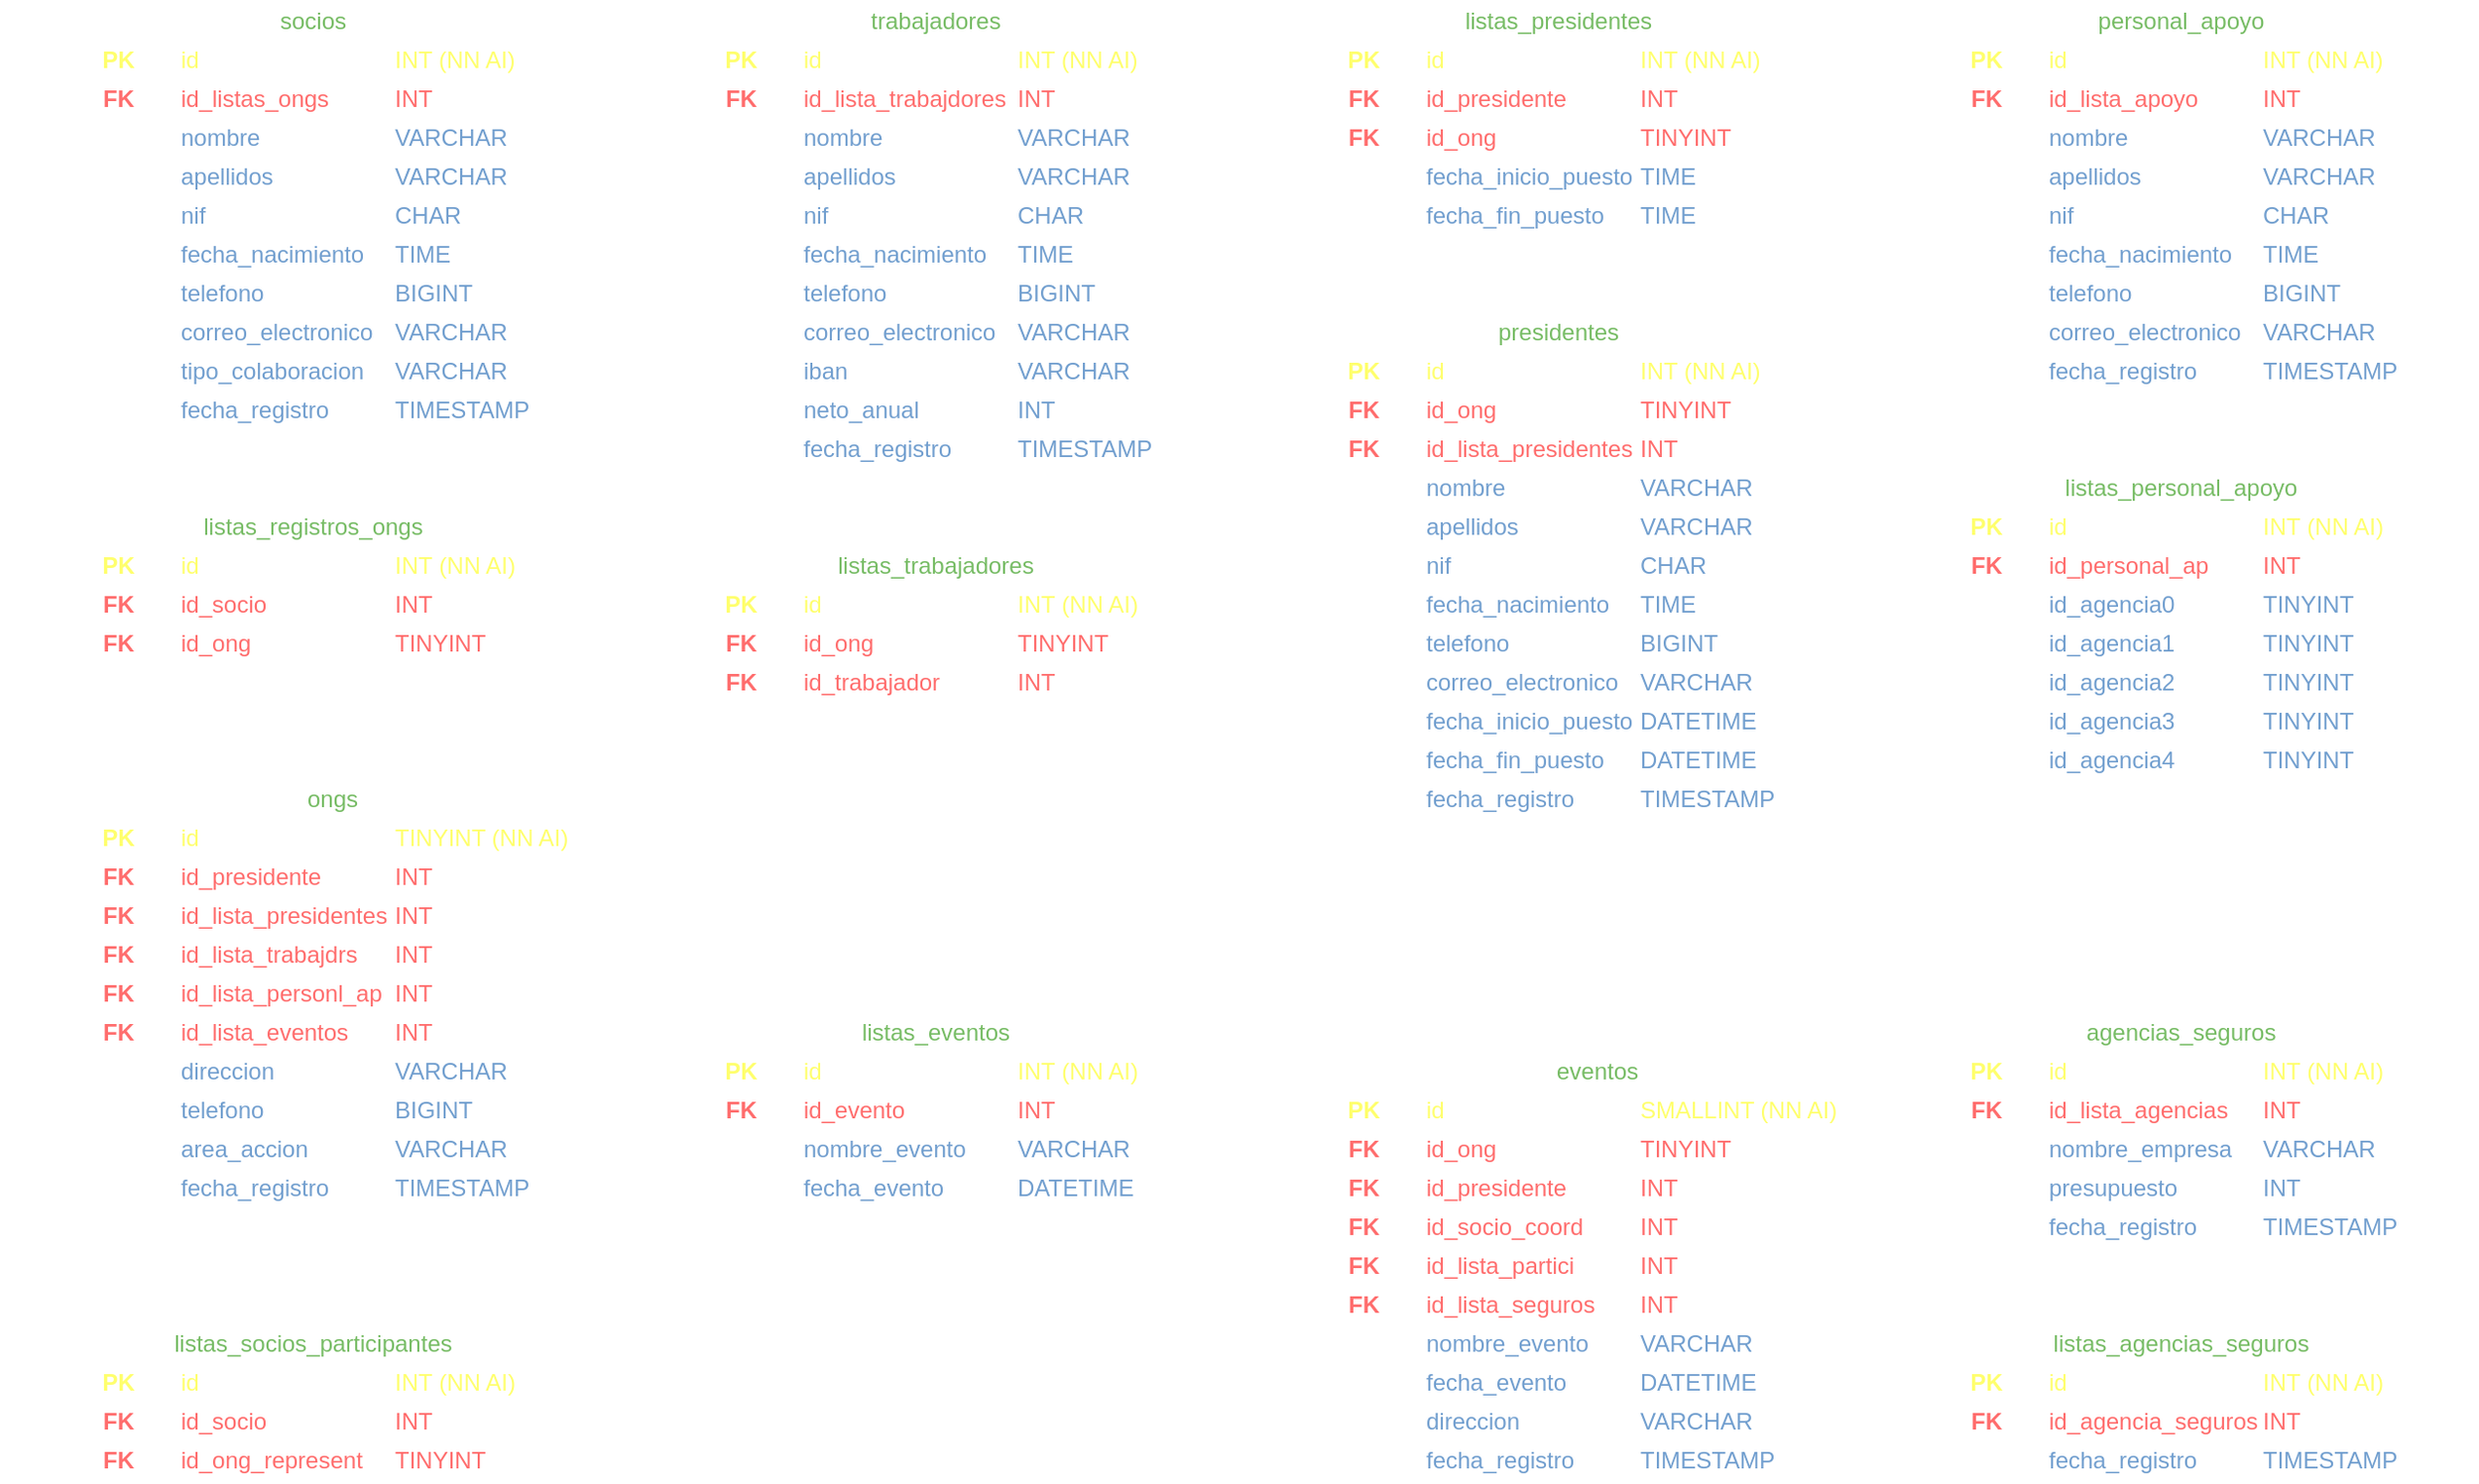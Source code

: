 <mxfile>
    <diagram id="XrlCPoU90Yz38b77uYmN" name="Page-1">
        <mxGraphModel dx="1081" dy="989" grid="1" gridSize="10" guides="1" tooltips="1" connect="1" arrows="1" fold="1" page="0" pageScale="1" pageWidth="827" pageHeight="1169" background="none" math="0" shadow="0">
            <root>
                <mxCell id="0"/>
                <mxCell id="1" parent="0"/>
                <mxCell id="318" value="" style="shape=internalStorage;whiteSpace=wrap;html=1;backgroundOutline=1;dx=40;dy=40;strokeWidth=2;strokeColor=#FFFFFF;fillColor=none;" parent="1" vertex="1">
                    <mxGeometry x="-200" y="-20" width="240" height="200" as="geometry"/>
                </mxCell>
                <mxCell id="319" style="edgeStyle=none;html=1;exitX=0.75;exitY=1;exitDx=0;exitDy=0;fontColor=#FF6D6D;strokeWidth=2;" parent="1" source="320" target="328" edge="1">
                    <mxGeometry relative="1" as="geometry"/>
                </mxCell>
                <mxCell id="904" style="edgeStyle=orthogonalEdgeStyle;html=1;entryX=0;entryY=0.5;entryDx=0;entryDy=0;endArrow=none;endFill=0;strokeColor=#FFFFFF;strokeWidth=2;" parent="1" source="320" target="846" edge="1">
                    <mxGeometry relative="1" as="geometry">
                        <Array as="points">
                            <mxPoint x="-240" y="-10.0"/>
                            <mxPoint x="-240" y="690"/>
                        </Array>
                    </mxGeometry>
                </mxCell>
                <mxCell id="905" style="edgeStyle=orthogonalEdgeStyle;html=1;entryX=0;entryY=0.5;entryDx=0;entryDy=0;endArrow=none;endFill=0;strokeColor=#FFFFFF;strokeWidth=2;" parent="1" source="320" target="906" edge="1">
                    <mxGeometry relative="1" as="geometry">
                        <Array as="points">
                            <mxPoint x="-240" y="-10"/>
                            <mxPoint x="-240" y="620"/>
                            <mxPoint x="380" y="620"/>
                            <mxPoint x="380" y="590"/>
                        </Array>
                    </mxGeometry>
                </mxCell>
                <mxCell id="320" value="&lt;font color=&quot;#ffff6d&quot;&gt;PK&lt;/font&gt;" style="text;html=1;strokeColor=none;fillColor=none;align=center;verticalAlign=middle;whiteSpace=wrap;rounded=0;fontStyle=1;strokeWidth=2;" parent="1" vertex="1">
                    <mxGeometry x="-200" y="-20" width="40" height="20" as="geometry"/>
                </mxCell>
                <mxCell id="321" value="&lt;font color=&quot;#ffff6d&quot;&gt;id&lt;/font&gt;" style="text;html=1;strokeColor=none;fillColor=none;align=left;verticalAlign=middle;whiteSpace=wrap;rounded=0;strokeWidth=2;" parent="1" vertex="1">
                    <mxGeometry x="-150" y="-20" width="110" height="20" as="geometry"/>
                </mxCell>
                <mxCell id="322" value="&lt;font color=&quot;#ff6d6d&quot;&gt;INT&lt;/font&gt;" style="text;html=1;strokeColor=none;fillColor=none;align=left;verticalAlign=middle;whiteSpace=wrap;rounded=0;strokeWidth=2;" parent="1" vertex="1">
                    <mxGeometry x="-40" width="80" height="20" as="geometry"/>
                </mxCell>
                <mxCell id="323" value="&lt;font color=&quot;#729fcf&quot;&gt;nombre&lt;/font&gt;" style="text;html=1;strokeColor=none;fillColor=none;align=left;verticalAlign=middle;whiteSpace=wrap;rounded=0;strokeWidth=2;" parent="1" vertex="1">
                    <mxGeometry x="-150" y="20" width="110" height="20" as="geometry"/>
                </mxCell>
                <mxCell id="324" value="&lt;font color=&quot;#729fcf&quot;&gt;VARCHAR&lt;/font&gt;" style="text;html=1;strokeColor=none;fillColor=none;align=left;verticalAlign=middle;whiteSpace=wrap;rounded=0;strokeWidth=2;" parent="1" vertex="1">
                    <mxGeometry x="-40" y="20" width="80" height="20" as="geometry"/>
                </mxCell>
                <mxCell id="325" value="&lt;font color=&quot;#77bc65&quot;&gt;socios&lt;/font&gt;" style="rounded=0;whiteSpace=wrap;html=1;strokeWidth=2;strokeColor=#FFFFFF;fillColor=none;" parent="1" vertex="1">
                    <mxGeometry x="-200" y="-40" width="240" height="20" as="geometry"/>
                </mxCell>
                <mxCell id="326" value="&lt;font color=&quot;#ffff6d&quot;&gt;INT (NN AI)&lt;/font&gt;" style="text;html=1;strokeColor=none;fillColor=none;align=left;verticalAlign=middle;whiteSpace=wrap;rounded=0;strokeWidth=2;" parent="1" vertex="1">
                    <mxGeometry x="-40" y="-20" width="80" height="20" as="geometry"/>
                </mxCell>
                <mxCell id="327" value="&lt;font color=&quot;#ff6d6d&quot;&gt;id_listas_ongs&lt;/font&gt;" style="text;html=1;strokeColor=none;fillColor=none;align=left;verticalAlign=middle;whiteSpace=wrap;rounded=0;strokeWidth=2;" parent="1" vertex="1">
                    <mxGeometry x="-150" width="110" height="20" as="geometry"/>
                </mxCell>
                <mxCell id="328" value="&lt;font color=&quot;#ff6d6d&quot;&gt;FK&lt;/font&gt;" style="text;html=1;strokeColor=none;fillColor=none;align=center;verticalAlign=middle;whiteSpace=wrap;rounded=0;fontStyle=1;strokeWidth=2;" parent="1" vertex="1">
                    <mxGeometry x="-200" width="40" height="20" as="geometry"/>
                </mxCell>
                <mxCell id="329" value="&lt;font color=&quot;#729fcf&quot;&gt;apellidos&lt;/font&gt;" style="text;html=1;strokeColor=none;fillColor=none;align=left;verticalAlign=middle;whiteSpace=wrap;rounded=0;strokeWidth=2;" parent="1" vertex="1">
                    <mxGeometry x="-150" y="40" width="110" height="20" as="geometry"/>
                </mxCell>
                <mxCell id="330" value="&lt;font color=&quot;#729fcf&quot;&gt;nif&lt;/font&gt;" style="text;html=1;strokeColor=none;fillColor=none;align=left;verticalAlign=middle;whiteSpace=wrap;rounded=0;strokeWidth=2;" parent="1" vertex="1">
                    <mxGeometry x="-150" y="60" width="110" height="20" as="geometry"/>
                </mxCell>
                <mxCell id="331" value="&lt;font color=&quot;#729fcf&quot;&gt;fecha_nacimiento&lt;/font&gt;" style="text;html=1;strokeColor=none;fillColor=none;align=left;verticalAlign=middle;whiteSpace=wrap;rounded=0;strokeWidth=2;" parent="1" vertex="1">
                    <mxGeometry x="-150" y="80" width="110" height="20" as="geometry"/>
                </mxCell>
                <mxCell id="332" value="&lt;font color=&quot;#729fcf&quot;&gt;telefono&lt;/font&gt;" style="text;html=1;strokeColor=none;fillColor=none;align=left;verticalAlign=middle;whiteSpace=wrap;rounded=0;strokeWidth=2;" parent="1" vertex="1">
                    <mxGeometry x="-150" y="100" width="110" height="20" as="geometry"/>
                </mxCell>
                <mxCell id="333" value="&lt;font color=&quot;#729fcf&quot;&gt;correo_electronico&lt;/font&gt;" style="text;html=1;strokeColor=none;fillColor=none;align=left;verticalAlign=middle;whiteSpace=wrap;rounded=0;strokeWidth=2;" parent="1" vertex="1">
                    <mxGeometry x="-150" y="120" width="110" height="20" as="geometry"/>
                </mxCell>
                <mxCell id="334" value="&lt;font color=&quot;#729fcf&quot;&gt;tipo_colaboracion&lt;/font&gt;" style="text;html=1;strokeColor=none;fillColor=none;align=left;verticalAlign=middle;whiteSpace=wrap;rounded=0;strokeWidth=2;" parent="1" vertex="1">
                    <mxGeometry x="-150" y="140" width="110" height="20" as="geometry"/>
                </mxCell>
                <mxCell id="335" value="&lt;font color=&quot;#729fcf&quot;&gt;fecha_registro&lt;/font&gt;" style="text;html=1;strokeColor=none;fillColor=none;align=left;verticalAlign=middle;whiteSpace=wrap;rounded=0;strokeWidth=2;" parent="1" vertex="1">
                    <mxGeometry x="-150" y="160" width="110" height="20" as="geometry"/>
                </mxCell>
                <mxCell id="336" value="&lt;font color=&quot;#729fcf&quot;&gt;VARCHAR&lt;/font&gt;" style="text;html=1;strokeColor=none;fillColor=none;align=left;verticalAlign=middle;whiteSpace=wrap;rounded=0;strokeWidth=2;" parent="1" vertex="1">
                    <mxGeometry x="-40" y="40" width="80" height="20" as="geometry"/>
                </mxCell>
                <mxCell id="337" value="&lt;font color=&quot;#729fcf&quot;&gt;CHAR&lt;/font&gt;" style="text;html=1;strokeColor=none;fillColor=none;align=left;verticalAlign=middle;whiteSpace=wrap;rounded=0;strokeWidth=2;" parent="1" vertex="1">
                    <mxGeometry x="-40" y="60" width="80" height="20" as="geometry"/>
                </mxCell>
                <mxCell id="338" value="&lt;font color=&quot;#729fcf&quot;&gt;TIME&lt;/font&gt;" style="text;html=1;strokeColor=none;fillColor=none;align=left;verticalAlign=middle;whiteSpace=wrap;rounded=0;strokeWidth=2;" parent="1" vertex="1">
                    <mxGeometry x="-40" y="80" width="80" height="20" as="geometry"/>
                </mxCell>
                <mxCell id="339" value="&lt;font color=&quot;#729fcf&quot;&gt;BIGINT&lt;/font&gt;" style="text;html=1;strokeColor=none;fillColor=none;align=left;verticalAlign=middle;whiteSpace=wrap;rounded=0;strokeWidth=2;" parent="1" vertex="1">
                    <mxGeometry x="-40" y="100" width="80" height="20" as="geometry"/>
                </mxCell>
                <mxCell id="340" value="&lt;font color=&quot;#729fcf&quot;&gt;VARCHAR&lt;/font&gt;" style="text;html=1;strokeColor=none;fillColor=none;align=left;verticalAlign=middle;whiteSpace=wrap;rounded=0;strokeWidth=2;" parent="1" vertex="1">
                    <mxGeometry x="-40" y="120" width="80" height="20" as="geometry"/>
                </mxCell>
                <mxCell id="341" value="&lt;font color=&quot;#729fcf&quot;&gt;TIMESTAMP&lt;/font&gt;" style="text;html=1;strokeColor=none;fillColor=none;align=left;verticalAlign=middle;whiteSpace=wrap;rounded=0;strokeWidth=2;" parent="1" vertex="1">
                    <mxGeometry x="-40" y="160" width="80" height="20" as="geometry"/>
                </mxCell>
                <mxCell id="342" value="&lt;font color=&quot;#729fcf&quot;&gt;VARCHAR&lt;/font&gt;" style="text;html=1;strokeColor=none;fillColor=none;align=left;verticalAlign=middle;whiteSpace=wrap;rounded=0;strokeWidth=2;" parent="1" vertex="1">
                    <mxGeometry x="-40" y="140" width="80" height="20" as="geometry"/>
                </mxCell>
                <mxCell id="343" value="" style="shape=internalStorage;whiteSpace=wrap;html=1;backgroundOutline=1;dx=40;dy=60;strokeWidth=2;strokeColor=#FFFFFF;fillColor=none;" parent="1" vertex="1">
                    <mxGeometry x="-200" y="240" width="240" height="60" as="geometry"/>
                </mxCell>
                <mxCell id="344" style="edgeStyle=none;html=1;exitX=0.75;exitY=1;exitDx=0;exitDy=0;fontColor=#FF6D6D;strokeWidth=2;" parent="1" source="345" target="353" edge="1">
                    <mxGeometry relative="1" as="geometry"/>
                </mxCell>
                <mxCell id="345" value="&lt;font color=&quot;#ffff6d&quot;&gt;PK&lt;/font&gt;" style="text;html=1;strokeColor=none;fillColor=none;align=center;verticalAlign=middle;whiteSpace=wrap;rounded=0;fontStyle=1;strokeWidth=2;" parent="1" vertex="1">
                    <mxGeometry x="-200" y="240" width="40" height="20" as="geometry"/>
                </mxCell>
                <mxCell id="346" value="&lt;font color=&quot;#ffff6d&quot;&gt;id&lt;/font&gt;" style="text;html=1;strokeColor=none;fillColor=none;align=left;verticalAlign=middle;whiteSpace=wrap;rounded=0;strokeWidth=2;" parent="1" vertex="1">
                    <mxGeometry x="-150" y="240" width="110" height="20" as="geometry"/>
                </mxCell>
                <mxCell id="347" value="&lt;font color=&quot;#ff6d6d&quot;&gt;INT&lt;/font&gt;" style="text;html=1;strokeColor=none;fillColor=none;align=left;verticalAlign=middle;whiteSpace=wrap;rounded=0;strokeWidth=2;" parent="1" vertex="1">
                    <mxGeometry x="-40" y="260" width="80" height="20" as="geometry"/>
                </mxCell>
                <mxCell id="350" value="&lt;font color=&quot;#77bc65&quot;&gt;listas_registros_ongs&lt;/font&gt;" style="rounded=0;whiteSpace=wrap;html=1;strokeWidth=2;strokeColor=#FFFFFF;fillColor=none;" parent="1" vertex="1">
                    <mxGeometry x="-200" y="220" width="240" height="20" as="geometry"/>
                </mxCell>
                <mxCell id="354" style="edgeStyle=orthogonalEdgeStyle;html=1;entryX=0;entryY=0.5;entryDx=0;entryDy=0;strokeWidth=2;strokeColor=#FFFFFF;endArrow=none;endFill=0;exitX=0;exitY=0.5;exitDx=0;exitDy=0;" parent="1" source="353" target="320" edge="1">
                    <mxGeometry relative="1" as="geometry">
                        <mxPoint x="-400" y="340" as="sourcePoint"/>
                        <Array as="points">
                            <mxPoint x="-240" y="270"/>
                            <mxPoint x="-240" y="-10"/>
                        </Array>
                    </mxGeometry>
                </mxCell>
                <mxCell id="355" style="edgeStyle=orthogonalEdgeStyle;html=1;entryX=0;entryY=0.5;entryDx=0;entryDy=0;endArrow=none;endFill=0;strokeColor=#FFFFFF;strokeWidth=2;exitX=0;exitY=0.5;exitDx=0;exitDy=0;" parent="1" source="345" target="328" edge="1">
                    <mxGeometry relative="1" as="geometry">
                        <mxPoint x="-220" y="240" as="sourcePoint"/>
                        <Array as="points">
                            <mxPoint x="-220" y="250"/>
                            <mxPoint x="-220" y="10"/>
                        </Array>
                    </mxGeometry>
                </mxCell>
                <mxCell id="351" value="&lt;font color=&quot;#ffff6d&quot;&gt;INT&lt;/font&gt;&lt;span style=&quot;color: rgb(255 , 255 , 109)&quot;&gt;&amp;nbsp;(NN AI)&lt;/span&gt;" style="text;html=1;strokeColor=none;fillColor=none;align=left;verticalAlign=middle;whiteSpace=wrap;rounded=0;strokeWidth=2;" parent="1" vertex="1">
                    <mxGeometry x="-40" y="240" width="80" height="20" as="geometry"/>
                </mxCell>
                <mxCell id="352" value="&lt;font color=&quot;#ff6d6d&quot;&gt;id_socio&lt;/font&gt;" style="text;html=1;strokeColor=none;fillColor=none;align=left;verticalAlign=middle;whiteSpace=wrap;rounded=0;strokeWidth=2;" parent="1" vertex="1">
                    <mxGeometry x="-150" y="260" width="110" height="20" as="geometry"/>
                </mxCell>
                <mxCell id="353" value="&lt;font color=&quot;#ff6d6d&quot;&gt;FK&lt;/font&gt;" style="text;html=1;strokeColor=none;fillColor=none;align=center;verticalAlign=middle;whiteSpace=wrap;rounded=0;fontStyle=1;strokeWidth=2;" parent="1" vertex="1">
                    <mxGeometry x="-200" y="260" width="40" height="20" as="geometry"/>
                </mxCell>
                <mxCell id="356" value="&lt;font color=&quot;#ff6d6d&quot;&gt;FK&lt;/font&gt;" style="text;html=1;strokeColor=none;fillColor=none;align=center;verticalAlign=middle;whiteSpace=wrap;rounded=0;fontStyle=1;strokeWidth=2;" parent="1" vertex="1">
                    <mxGeometry x="-200" y="280" width="40" height="20" as="geometry"/>
                </mxCell>
                <mxCell id="357" value="&lt;span style=&quot;color: rgb(255 , 109 , 109)&quot;&gt;id_ong&lt;/span&gt;" style="text;html=1;strokeColor=none;fillColor=none;align=left;verticalAlign=middle;whiteSpace=wrap;rounded=0;strokeWidth=2;" parent="1" vertex="1">
                    <mxGeometry x="-150" y="280" width="110" height="20" as="geometry"/>
                </mxCell>
                <mxCell id="358" value="&lt;font color=&quot;#ff6d6d&quot;&gt;TINYINT&lt;/font&gt;" style="text;html=1;strokeColor=none;fillColor=none;align=left;verticalAlign=middle;whiteSpace=wrap;rounded=0;strokeWidth=2;" parent="1" vertex="1">
                    <mxGeometry x="-40" y="280" width="80" height="20" as="geometry"/>
                </mxCell>
                <mxCell id="360" value="" style="shape=internalStorage;whiteSpace=wrap;html=1;backgroundOutline=1;dx=40;dy=120;strokeWidth=2;strokeColor=#FFFFFF;fillColor=none;" parent="1" vertex="1">
                    <mxGeometry x="-200" y="380" width="260" height="200" as="geometry"/>
                </mxCell>
                <mxCell id="361" style="edgeStyle=none;html=1;exitX=0.75;exitY=1;exitDx=0;exitDy=0;fontColor=#FF6D6D;strokeWidth=2;" parent="1" source="362" target="370" edge="1">
                    <mxGeometry relative="1" as="geometry"/>
                </mxCell>
                <mxCell id="921" style="edgeStyle=orthogonalEdgeStyle;html=1;entryX=0;entryY=0.5;entryDx=0;entryDy=0;endArrow=none;endFill=0;strokeColor=#FFFFFF;strokeWidth=2;" parent="1" source="362" target="356" edge="1">
                    <mxGeometry relative="1" as="geometry">
                        <Array as="points">
                            <mxPoint x="-220" y="390"/>
                            <mxPoint x="-220" y="290"/>
                        </Array>
                    </mxGeometry>
                </mxCell>
                <mxCell id="923" style="edgeStyle=orthogonalEdgeStyle;html=1;entryX=0;entryY=0.5;entryDx=0;entryDy=0;endArrow=none;endFill=0;strokeColor=#FFFFFF;strokeWidth=2;" parent="1" source="362" target="847" edge="1">
                    <mxGeometry relative="1" as="geometry">
                        <Array as="points">
                            <mxPoint x="-220" y="390"/>
                            <mxPoint x="-220" y="710"/>
                        </Array>
                    </mxGeometry>
                </mxCell>
                <mxCell id="362" value="&lt;font color=&quot;#ffff6d&quot;&gt;PK&lt;/font&gt;" style="text;html=1;strokeColor=none;fillColor=none;align=center;verticalAlign=middle;whiteSpace=wrap;rounded=0;fontStyle=1;strokeWidth=2;" parent="1" vertex="1">
                    <mxGeometry x="-200" y="380" width="40" height="20" as="geometry"/>
                </mxCell>
                <mxCell id="363" value="&lt;font color=&quot;#ffff6d&quot;&gt;id&lt;/font&gt;" style="text;html=1;strokeColor=none;fillColor=none;align=left;verticalAlign=middle;whiteSpace=wrap;rounded=0;strokeWidth=2;" parent="1" vertex="1">
                    <mxGeometry x="-150" y="380" width="110" height="20" as="geometry"/>
                </mxCell>
                <mxCell id="364" value="&lt;font color=&quot;#ff6d6d&quot;&gt;INT&lt;/font&gt;" style="text;html=1;strokeColor=none;fillColor=none;align=left;verticalAlign=middle;whiteSpace=wrap;rounded=0;strokeWidth=2;" parent="1" vertex="1">
                    <mxGeometry x="-40" y="400" width="100" height="20" as="geometry"/>
                </mxCell>
                <mxCell id="365" value="&lt;font color=&quot;#729fcf&quot;&gt;direccion&lt;/font&gt;" style="text;html=1;strokeColor=none;fillColor=none;align=left;verticalAlign=middle;whiteSpace=wrap;rounded=0;strokeWidth=2;" parent="1" vertex="1">
                    <mxGeometry x="-150" y="500" width="110" height="20" as="geometry"/>
                </mxCell>
                <mxCell id="366" value="&lt;font color=&quot;#729fcf&quot;&gt;VARCHAR&lt;/font&gt;" style="text;html=1;strokeColor=none;fillColor=none;align=left;verticalAlign=middle;whiteSpace=wrap;rounded=0;strokeWidth=2;" parent="1" vertex="1">
                    <mxGeometry x="-40" y="500" width="80" height="20" as="geometry"/>
                </mxCell>
                <mxCell id="367" value="&lt;font color=&quot;#77bc65&quot;&gt;ongs&lt;/font&gt;" style="rounded=0;whiteSpace=wrap;html=1;strokeWidth=2;strokeColor=#FFFFFF;fillColor=none;" parent="1" vertex="1">
                    <mxGeometry x="-200" y="360" width="260" height="20" as="geometry"/>
                </mxCell>
                <mxCell id="903" style="edgeStyle=orthogonalEdgeStyle;html=1;entryX=0;entryY=0.5;entryDx=0;entryDy=0;endArrow=none;endFill=0;strokeColor=#FFFFFF;strokeWidth=2;" parent="1" source="368" target="499" edge="1">
                    <mxGeometry relative="1" as="geometry">
                        <Array as="points">
                            <mxPoint x="380" y="390"/>
                            <mxPoint x="380" y="170"/>
                        </Array>
                    </mxGeometry>
                </mxCell>
                <mxCell id="910" style="edgeStyle=orthogonalEdgeStyle;html=1;entryX=0;entryY=0.5;entryDx=0;entryDy=0;endArrow=none;endFill=0;strokeColor=#FFFFFF;strokeWidth=2;" parent="1" source="368" target="818" edge="1">
                    <mxGeometry relative="1" as="geometry">
                        <Array as="points">
                            <mxPoint x="380" y="390"/>
                            <mxPoint x="380" y="550"/>
                        </Array>
                    </mxGeometry>
                </mxCell>
                <mxCell id="911" style="edgeStyle=orthogonalEdgeStyle;html=1;entryX=0;entryY=0.5;entryDx=0;entryDy=0;endArrow=none;endFill=0;strokeColor=#FFFFFF;strokeWidth=2;" parent="1" source="368" target="486" edge="1">
                    <mxGeometry relative="1" as="geometry">
                        <Array as="points">
                            <mxPoint x="380" y="390"/>
                            <mxPoint x="380" y="30"/>
                        </Array>
                    </mxGeometry>
                </mxCell>
                <mxCell id="915" style="edgeStyle=orthogonalEdgeStyle;html=1;entryX=0;entryY=0.5;entryDx=0;entryDy=0;endArrow=none;endFill=0;strokeColor=#FFFFFF;strokeWidth=2;" parent="1" source="368" target="461" edge="1">
                    <mxGeometry relative="1" as="geometry">
                        <Array as="points">
                            <mxPoint x="100" y="390"/>
                            <mxPoint x="100" y="290"/>
                        </Array>
                    </mxGeometry>
                </mxCell>
                <mxCell id="368" value="&lt;span style=&quot;color: rgb(255 , 255 , 109)&quot;&gt;TINYINT (NN AI)&lt;/span&gt;" style="text;html=1;strokeColor=none;fillColor=none;align=left;verticalAlign=middle;whiteSpace=wrap;rounded=0;strokeWidth=2;" parent="1" vertex="1">
                    <mxGeometry x="-40" y="380" width="100" height="20" as="geometry"/>
                </mxCell>
                <mxCell id="369" value="&lt;font color=&quot;#ff6d6d&quot;&gt;id_presidente&lt;/font&gt;" style="text;html=1;strokeColor=none;fillColor=none;align=left;verticalAlign=middle;whiteSpace=wrap;rounded=0;strokeWidth=2;" parent="1" vertex="1">
                    <mxGeometry x="-150" y="400" width="110" height="20" as="geometry"/>
                </mxCell>
                <mxCell id="370" value="&lt;font color=&quot;#ff6d6d&quot;&gt;FK&lt;/font&gt;" style="text;html=1;strokeColor=none;fillColor=none;align=center;verticalAlign=middle;whiteSpace=wrap;rounded=0;fontStyle=1;strokeWidth=2;" parent="1" vertex="1">
                    <mxGeometry x="-200" y="400" width="40" height="20" as="geometry"/>
                </mxCell>
                <mxCell id="371" value="&lt;font color=&quot;#729fcf&quot;&gt;telefono&lt;/font&gt;" style="text;html=1;strokeColor=none;fillColor=none;align=left;verticalAlign=middle;whiteSpace=wrap;rounded=0;strokeWidth=2;" parent="1" vertex="1">
                    <mxGeometry x="-150" y="520" width="110" height="20" as="geometry"/>
                </mxCell>
                <mxCell id="372" value="&lt;span style=&quot;color: rgb(114 , 159 , 207)&quot;&gt;BIGINT&lt;/span&gt;" style="text;html=1;strokeColor=none;fillColor=none;align=left;verticalAlign=middle;whiteSpace=wrap;rounded=0;strokeWidth=2;" parent="1" vertex="1">
                    <mxGeometry x="-40" y="520" width="80" height="20" as="geometry"/>
                </mxCell>
                <mxCell id="373" value="&lt;span style=&quot;color: rgb(114 , 159 , 207)&quot;&gt;VARCHAR&lt;/span&gt;" style="text;html=1;strokeColor=none;fillColor=none;align=left;verticalAlign=middle;whiteSpace=wrap;rounded=0;strokeWidth=2;" parent="1" vertex="1">
                    <mxGeometry x="-40" y="540" width="80" height="20" as="geometry"/>
                </mxCell>
                <mxCell id="374" value="&lt;font color=&quot;#729fcf&quot;&gt;area_accion&lt;/font&gt;" style="text;html=1;strokeColor=none;fillColor=none;align=left;verticalAlign=middle;whiteSpace=wrap;rounded=0;strokeWidth=2;" parent="1" vertex="1">
                    <mxGeometry x="-150" y="540" width="110" height="20" as="geometry"/>
                </mxCell>
                <mxCell id="378" value="" style="shape=internalStorage;whiteSpace=wrap;html=1;backgroundOutline=1;dx=40;dy=40;strokeWidth=2;strokeColor=#FFFFFF;fillColor=none;" parent="1" vertex="1">
                    <mxGeometry x="120" y="-20" width="240" height="220" as="geometry"/>
                </mxCell>
                <mxCell id="379" style="edgeStyle=none;html=1;exitX=0.75;exitY=1;exitDx=0;exitDy=0;fontColor=#FF6D6D;strokeWidth=2;" parent="1" source="380" target="388" edge="1">
                    <mxGeometry relative="1" as="geometry"/>
                </mxCell>
                <mxCell id="913" style="edgeStyle=orthogonalEdgeStyle;html=1;entryX=0;entryY=0.5;entryDx=0;entryDy=0;endArrow=none;endFill=0;strokeColor=#FFFFFF;strokeWidth=2;" parent="1" source="380" target="462" edge="1">
                    <mxGeometry relative="1" as="geometry">
                        <Array as="points">
                            <mxPoint x="60" y="-10"/>
                            <mxPoint x="60" y="310"/>
                        </Array>
                    </mxGeometry>
                </mxCell>
                <mxCell id="380" value="&lt;font color=&quot;#ffff6d&quot;&gt;PK&lt;/font&gt;" style="text;html=1;strokeColor=none;fillColor=none;align=center;verticalAlign=middle;whiteSpace=wrap;rounded=0;fontStyle=1;strokeWidth=2;" parent="1" vertex="1">
                    <mxGeometry x="120" y="-20" width="40" height="20" as="geometry"/>
                </mxCell>
                <mxCell id="381" value="&lt;font color=&quot;#ffff6d&quot;&gt;id&lt;/font&gt;" style="text;html=1;strokeColor=none;fillColor=none;align=left;verticalAlign=middle;whiteSpace=wrap;rounded=0;strokeWidth=2;" parent="1" vertex="1">
                    <mxGeometry x="170" y="-20" width="110" height="20" as="geometry"/>
                </mxCell>
                <mxCell id="382" value="&lt;font color=&quot;#ff6d6d&quot;&gt;INT&lt;/font&gt;" style="text;html=1;strokeColor=none;fillColor=none;align=left;verticalAlign=middle;whiteSpace=wrap;rounded=0;strokeWidth=2;" parent="1" vertex="1">
                    <mxGeometry x="280" width="80" height="20" as="geometry"/>
                </mxCell>
                <mxCell id="383" value="&lt;font color=&quot;#729fcf&quot;&gt;nombre&lt;/font&gt;" style="text;html=1;strokeColor=none;fillColor=none;align=left;verticalAlign=middle;whiteSpace=wrap;rounded=0;strokeWidth=2;" parent="1" vertex="1">
                    <mxGeometry x="170" y="20" width="110" height="20" as="geometry"/>
                </mxCell>
                <mxCell id="384" value="&lt;font color=&quot;#729fcf&quot;&gt;VARCHAR&lt;/font&gt;" style="text;html=1;strokeColor=none;fillColor=none;align=left;verticalAlign=middle;whiteSpace=wrap;rounded=0;strokeWidth=2;" parent="1" vertex="1">
                    <mxGeometry x="280" y="20" width="80" height="20" as="geometry"/>
                </mxCell>
                <mxCell id="385" value="&lt;font color=&quot;#77bc65&quot;&gt;trabajadores&lt;/font&gt;" style="rounded=0;whiteSpace=wrap;html=1;strokeWidth=2;strokeColor=#FFFFFF;fillColor=none;" parent="1" vertex="1">
                    <mxGeometry x="120" y="-40" width="240" height="20" as="geometry"/>
                </mxCell>
                <mxCell id="386" value="&lt;font color=&quot;#ffff6d&quot;&gt;INT (NN AI)&lt;/font&gt;" style="text;html=1;strokeColor=none;fillColor=none;align=left;verticalAlign=middle;whiteSpace=wrap;rounded=0;strokeWidth=2;" parent="1" vertex="1">
                    <mxGeometry x="280" y="-20" width="80" height="20" as="geometry"/>
                </mxCell>
                <mxCell id="387" value="&lt;font color=&quot;#ff6d6d&quot;&gt;id_lista_trabajdores&lt;/font&gt;" style="text;html=1;strokeColor=none;fillColor=none;align=left;verticalAlign=middle;whiteSpace=wrap;rounded=0;strokeWidth=2;" parent="1" vertex="1">
                    <mxGeometry x="170" width="110" height="20" as="geometry"/>
                </mxCell>
                <mxCell id="388" value="&lt;font color=&quot;#ff6d6d&quot;&gt;FK&lt;/font&gt;" style="text;html=1;strokeColor=none;fillColor=none;align=center;verticalAlign=middle;whiteSpace=wrap;rounded=0;fontStyle=1;strokeWidth=2;" parent="1" vertex="1">
                    <mxGeometry x="120" width="40" height="20" as="geometry"/>
                </mxCell>
                <mxCell id="389" value="&lt;font color=&quot;#729fcf&quot;&gt;apellidos&lt;/font&gt;" style="text;html=1;strokeColor=none;fillColor=none;align=left;verticalAlign=middle;whiteSpace=wrap;rounded=0;strokeWidth=2;" parent="1" vertex="1">
                    <mxGeometry x="170" y="40" width="110" height="20" as="geometry"/>
                </mxCell>
                <mxCell id="390" value="&lt;font color=&quot;#729fcf&quot;&gt;nif&lt;/font&gt;" style="text;html=1;strokeColor=none;fillColor=none;align=left;verticalAlign=middle;whiteSpace=wrap;rounded=0;strokeWidth=2;" parent="1" vertex="1">
                    <mxGeometry x="170" y="60" width="110" height="20" as="geometry"/>
                </mxCell>
                <mxCell id="391" value="&lt;font color=&quot;#729fcf&quot;&gt;fecha_nacimiento&lt;/font&gt;" style="text;html=1;strokeColor=none;fillColor=none;align=left;verticalAlign=middle;whiteSpace=wrap;rounded=0;strokeWidth=2;" parent="1" vertex="1">
                    <mxGeometry x="170" y="80" width="110" height="20" as="geometry"/>
                </mxCell>
                <mxCell id="392" value="&lt;font color=&quot;#729fcf&quot;&gt;telefono&lt;/font&gt;" style="text;html=1;strokeColor=none;fillColor=none;align=left;verticalAlign=middle;whiteSpace=wrap;rounded=0;strokeWidth=2;" parent="1" vertex="1">
                    <mxGeometry x="170" y="100" width="110" height="20" as="geometry"/>
                </mxCell>
                <mxCell id="393" value="&lt;font color=&quot;#729fcf&quot;&gt;correo_electronico&lt;/font&gt;" style="text;html=1;strokeColor=none;fillColor=none;align=left;verticalAlign=middle;whiteSpace=wrap;rounded=0;strokeWidth=2;" parent="1" vertex="1">
                    <mxGeometry x="170" y="120" width="110" height="20" as="geometry"/>
                </mxCell>
                <mxCell id="394" value="&lt;font color=&quot;#729fcf&quot;&gt;iban&lt;/font&gt;" style="text;html=1;strokeColor=none;fillColor=none;align=left;verticalAlign=middle;whiteSpace=wrap;rounded=0;strokeWidth=2;" parent="1" vertex="1">
                    <mxGeometry x="170" y="140" width="110" height="20" as="geometry"/>
                </mxCell>
                <mxCell id="395" value="&lt;font color=&quot;#729fcf&quot;&gt;fecha_registro&lt;/font&gt;" style="text;html=1;strokeColor=none;fillColor=none;align=left;verticalAlign=middle;whiteSpace=wrap;rounded=0;strokeWidth=2;" parent="1" vertex="1">
                    <mxGeometry x="170" y="180" width="110" height="20" as="geometry"/>
                </mxCell>
                <mxCell id="396" value="&lt;font color=&quot;#729fcf&quot;&gt;VARCHAR&lt;/font&gt;" style="text;html=1;strokeColor=none;fillColor=none;align=left;verticalAlign=middle;whiteSpace=wrap;rounded=0;strokeWidth=2;" parent="1" vertex="1">
                    <mxGeometry x="280" y="40" width="80" height="20" as="geometry"/>
                </mxCell>
                <mxCell id="397" value="&lt;font color=&quot;#729fcf&quot;&gt;CHAR&lt;/font&gt;" style="text;html=1;strokeColor=none;fillColor=none;align=left;verticalAlign=middle;whiteSpace=wrap;rounded=0;strokeWidth=2;" parent="1" vertex="1">
                    <mxGeometry x="280" y="60" width="80" height="20" as="geometry"/>
                </mxCell>
                <mxCell id="398" value="&lt;font color=&quot;#729fcf&quot;&gt;TIME&lt;/font&gt;" style="text;html=1;strokeColor=none;fillColor=none;align=left;verticalAlign=middle;whiteSpace=wrap;rounded=0;strokeWidth=2;" parent="1" vertex="1">
                    <mxGeometry x="280" y="80" width="80" height="20" as="geometry"/>
                </mxCell>
                <mxCell id="399" value="&lt;font color=&quot;#729fcf&quot;&gt;BIGINT&lt;/font&gt;" style="text;html=1;strokeColor=none;fillColor=none;align=left;verticalAlign=middle;whiteSpace=wrap;rounded=0;strokeWidth=2;" parent="1" vertex="1">
                    <mxGeometry x="280" y="100" width="80" height="20" as="geometry"/>
                </mxCell>
                <mxCell id="400" value="&lt;font color=&quot;#729fcf&quot;&gt;VARCHAR&lt;/font&gt;" style="text;html=1;strokeColor=none;fillColor=none;align=left;verticalAlign=middle;whiteSpace=wrap;rounded=0;strokeWidth=2;" parent="1" vertex="1">
                    <mxGeometry x="280" y="120" width="80" height="20" as="geometry"/>
                </mxCell>
                <mxCell id="401" value="&lt;font color=&quot;#729fcf&quot;&gt;TIMESTAMP&lt;/font&gt;" style="text;html=1;strokeColor=none;fillColor=none;align=left;verticalAlign=middle;whiteSpace=wrap;rounded=0;strokeWidth=2;" parent="1" vertex="1">
                    <mxGeometry x="280" y="180" width="80" height="20" as="geometry"/>
                </mxCell>
                <mxCell id="402" value="&lt;font color=&quot;#729fcf&quot;&gt;VARCHAR&lt;/font&gt;" style="text;html=1;strokeColor=none;fillColor=none;align=left;verticalAlign=middle;whiteSpace=wrap;rounded=0;strokeWidth=2;" parent="1" vertex="1">
                    <mxGeometry x="280" y="140" width="80" height="20" as="geometry"/>
                </mxCell>
                <mxCell id="453" value="" style="shape=internalStorage;whiteSpace=wrap;html=1;backgroundOutline=1;dx=40;dy=60;strokeWidth=2;strokeColor=#FFFFFF;fillColor=none;" parent="1" vertex="1">
                    <mxGeometry x="120" y="260" width="240" height="60" as="geometry"/>
                </mxCell>
                <mxCell id="454" style="edgeStyle=none;html=1;exitX=0.75;exitY=1;exitDx=0;exitDy=0;fontColor=#FF6D6D;strokeWidth=2;" parent="1" source="455" target="461" edge="1">
                    <mxGeometry relative="1" as="geometry"/>
                </mxCell>
                <mxCell id="914" style="edgeStyle=orthogonalEdgeStyle;html=1;entryX=0;entryY=0.5;entryDx=0;entryDy=0;endArrow=none;endFill=0;strokeColor=#FFFFFF;strokeWidth=2;" parent="1" source="455" target="388" edge="1">
                    <mxGeometry relative="1" as="geometry">
                        <Array as="points">
                            <mxPoint x="80" y="270"/>
                            <mxPoint x="80" y="10"/>
                        </Array>
                    </mxGeometry>
                </mxCell>
                <mxCell id="916" style="edgeStyle=orthogonalEdgeStyle;html=1;entryX=1;entryY=0.5;entryDx=0;entryDy=0;endArrow=none;endFill=0;strokeColor=#FFFFFF;strokeWidth=2;" parent="1" source="455" target="468" edge="1">
                    <mxGeometry relative="1" as="geometry">
                        <Array as="points">
                            <mxPoint x="80" y="270"/>
                            <mxPoint x="80" y="450"/>
                        </Array>
                    </mxGeometry>
                </mxCell>
                <mxCell id="455" value="&lt;font color=&quot;#ffff6d&quot;&gt;PK&lt;/font&gt;" style="text;html=1;strokeColor=none;fillColor=none;align=center;verticalAlign=middle;whiteSpace=wrap;rounded=0;fontStyle=1;strokeWidth=2;" parent="1" vertex="1">
                    <mxGeometry x="120" y="260" width="40" height="20" as="geometry"/>
                </mxCell>
                <mxCell id="456" value="&lt;font color=&quot;#ffff6d&quot;&gt;id&lt;/font&gt;" style="text;html=1;strokeColor=none;fillColor=none;align=left;verticalAlign=middle;whiteSpace=wrap;rounded=0;strokeWidth=2;" parent="1" vertex="1">
                    <mxGeometry x="170" y="260" width="110" height="20" as="geometry"/>
                </mxCell>
                <mxCell id="457" value="&lt;font color=&quot;#ff6d6d&quot;&gt;INT&lt;/font&gt;" style="text;html=1;strokeColor=none;fillColor=none;align=left;verticalAlign=middle;whiteSpace=wrap;rounded=0;strokeWidth=2;" parent="1" vertex="1">
                    <mxGeometry x="280" y="300" width="80" height="20" as="geometry"/>
                </mxCell>
                <mxCell id="458" value="&lt;font color=&quot;#77bc65&quot;&gt;listas_trabajadores&lt;/font&gt;" style="rounded=0;whiteSpace=wrap;html=1;strokeWidth=2;strokeColor=#FFFFFF;fillColor=none;" parent="1" vertex="1">
                    <mxGeometry x="120" y="240" width="240" height="20" as="geometry"/>
                </mxCell>
                <mxCell id="459" value="&lt;font color=&quot;#ffff6d&quot;&gt;INT&lt;/font&gt;&lt;span style=&quot;color: rgb(255 , 255 , 109)&quot;&gt;&amp;nbsp;(NN AI)&lt;/span&gt;" style="text;html=1;strokeColor=none;fillColor=none;align=left;verticalAlign=middle;whiteSpace=wrap;rounded=0;strokeWidth=2;" parent="1" vertex="1">
                    <mxGeometry x="280" y="260" width="80" height="20" as="geometry"/>
                </mxCell>
                <mxCell id="460" value="&lt;font color=&quot;#ff6d6d&quot;&gt;id_trabajador&lt;/font&gt;" style="text;html=1;strokeColor=none;fillColor=none;align=left;verticalAlign=middle;whiteSpace=wrap;rounded=0;strokeWidth=2;" parent="1" vertex="1">
                    <mxGeometry x="170" y="300" width="110" height="20" as="geometry"/>
                </mxCell>
                <mxCell id="461" value="&lt;font color=&quot;#ff6d6d&quot;&gt;FK&lt;/font&gt;" style="text;html=1;strokeColor=none;fillColor=none;align=center;verticalAlign=middle;whiteSpace=wrap;rounded=0;fontStyle=1;strokeWidth=2;" parent="1" vertex="1">
                    <mxGeometry x="120" y="280" width="40" height="20" as="geometry"/>
                </mxCell>
                <mxCell id="462" value="&lt;font color=&quot;#ff6d6d&quot;&gt;FK&lt;/font&gt;" style="text;html=1;strokeColor=none;fillColor=none;align=center;verticalAlign=middle;whiteSpace=wrap;rounded=0;fontStyle=1;strokeWidth=2;" parent="1" vertex="1">
                    <mxGeometry x="120" y="300" width="40" height="20" as="geometry"/>
                </mxCell>
                <mxCell id="463" value="&lt;font color=&quot;#ff6d6d&quot;&gt;id_ong&lt;/font&gt;" style="text;html=1;strokeColor=none;fillColor=none;align=left;verticalAlign=middle;whiteSpace=wrap;rounded=0;strokeWidth=2;" parent="1" vertex="1">
                    <mxGeometry x="170" y="280" width="110" height="20" as="geometry"/>
                </mxCell>
                <mxCell id="464" value="&lt;font color=&quot;#ff6d6d&quot;&gt;TINYINT&lt;/font&gt;" style="text;html=1;strokeColor=none;fillColor=none;align=left;verticalAlign=middle;whiteSpace=wrap;rounded=0;strokeWidth=2;" parent="1" vertex="1">
                    <mxGeometry x="280" y="280" width="80" height="20" as="geometry"/>
                </mxCell>
                <mxCell id="466" value="&lt;font color=&quot;#ff6d6d&quot;&gt;FK&lt;/font&gt;" style="text;html=1;strokeColor=none;fillColor=none;align=center;verticalAlign=middle;whiteSpace=wrap;rounded=0;fontStyle=1;strokeWidth=2;" parent="1" vertex="1">
                    <mxGeometry x="-200" y="440" width="40" height="20" as="geometry"/>
                </mxCell>
                <mxCell id="467" value="&lt;font color=&quot;#ff6d6d&quot;&gt;id_lista_trabajdrs&lt;/font&gt;" style="text;html=1;strokeColor=none;fillColor=none;align=left;verticalAlign=middle;whiteSpace=wrap;rounded=0;strokeWidth=2;" parent="1" vertex="1">
                    <mxGeometry x="-150" y="440" width="110" height="20" as="geometry"/>
                </mxCell>
                <mxCell id="468" value="&lt;font color=&quot;#ff6d6d&quot;&gt;INT&lt;/font&gt;" style="text;html=1;strokeColor=none;fillColor=none;align=left;verticalAlign=middle;whiteSpace=wrap;rounded=0;strokeWidth=2;" parent="1" vertex="1">
                    <mxGeometry x="-40" y="440" width="100" height="20" as="geometry"/>
                </mxCell>
                <mxCell id="470" value="&lt;font color=&quot;#729fcf&quot;&gt;neto_anual&lt;/font&gt;" style="text;html=1;strokeColor=none;fillColor=none;align=left;verticalAlign=middle;whiteSpace=wrap;rounded=0;strokeWidth=2;" parent="1" vertex="1">
                    <mxGeometry x="170" y="160" width="110" height="20" as="geometry"/>
                </mxCell>
                <mxCell id="472" value="&lt;font color=&quot;#729fcf&quot;&gt;INT&lt;/font&gt;" style="text;html=1;strokeColor=none;fillColor=none;align=left;verticalAlign=middle;whiteSpace=wrap;rounded=0;strokeWidth=2;" parent="1" vertex="1">
                    <mxGeometry x="280" y="160" width="80" height="20" as="geometry"/>
                </mxCell>
                <mxCell id="477" value="" style="shape=internalStorage;whiteSpace=wrap;html=1;backgroundOutline=1;dx=40;dy=60;strokeWidth=2;strokeColor=#FFFFFF;fillColor=none;" parent="1" vertex="1">
                    <mxGeometry x="440" y="-20" width="240" height="100" as="geometry"/>
                </mxCell>
                <mxCell id="478" style="edgeStyle=none;html=1;exitX=0.75;exitY=1;exitDx=0;exitDy=0;fontColor=#FF6D6D;strokeWidth=2;" parent="1" source="479" target="485" edge="1">
                    <mxGeometry relative="1" as="geometry"/>
                </mxCell>
                <mxCell id="532" style="edgeStyle=orthogonalEdgeStyle;html=1;entryX=0;entryY=0.5;entryDx=0;entryDy=0;endArrow=none;endFill=0;strokeColor=#FFFFFF;strokeWidth=2;" parent="1" source="479" target="526" edge="1">
                    <mxGeometry relative="1" as="geometry">
                        <Array as="points">
                            <mxPoint x="410" y="-10"/>
                            <mxPoint x="410" y="190"/>
                        </Array>
                    </mxGeometry>
                </mxCell>
                <mxCell id="919" style="edgeStyle=orthogonalEdgeStyle;html=1;entryX=1;entryY=0.25;entryDx=0;entryDy=0;endArrow=none;endFill=0;strokeColor=#FFFFFF;strokeWidth=2;" parent="1" source="479" target="360" edge="1">
                    <mxGeometry relative="1" as="geometry">
                        <Array as="points">
                            <mxPoint x="420" y="-10"/>
                            <mxPoint x="420" y="430"/>
                        </Array>
                    </mxGeometry>
                </mxCell>
                <mxCell id="479" value="&lt;font color=&quot;#ffff6d&quot;&gt;PK&lt;/font&gt;" style="text;html=1;strokeColor=none;fillColor=none;align=center;verticalAlign=middle;whiteSpace=wrap;rounded=0;fontStyle=1;strokeWidth=2;" parent="1" vertex="1">
                    <mxGeometry x="440" y="-20" width="40" height="20" as="geometry"/>
                </mxCell>
                <mxCell id="480" value="&lt;font color=&quot;#ffff6d&quot;&gt;id&lt;/font&gt;" style="text;html=1;strokeColor=none;fillColor=none;align=left;verticalAlign=middle;whiteSpace=wrap;rounded=0;strokeWidth=2;" parent="1" vertex="1">
                    <mxGeometry x="490" y="-20" width="110" height="20" as="geometry"/>
                </mxCell>
                <mxCell id="481" value="&lt;font color=&quot;#ff6d6d&quot;&gt;INT&lt;/font&gt;" style="text;html=1;strokeColor=none;fillColor=none;align=left;verticalAlign=middle;whiteSpace=wrap;rounded=0;strokeWidth=2;" parent="1" vertex="1">
                    <mxGeometry x="600" width="80" height="20" as="geometry"/>
                </mxCell>
                <mxCell id="482" value="&lt;font color=&quot;#77bc65&quot;&gt;listas_presidentes&lt;/font&gt;" style="rounded=0;whiteSpace=wrap;html=1;strokeWidth=2;strokeColor=#FFFFFF;fillColor=none;" parent="1" vertex="1">
                    <mxGeometry x="440" y="-40" width="240" height="20" as="geometry"/>
                </mxCell>
                <mxCell id="483" value="&lt;span style=&quot;color: rgb(255 , 255 , 109)&quot;&gt;INT (NN AI)&lt;/span&gt;" style="text;html=1;strokeColor=none;fillColor=none;align=left;verticalAlign=middle;whiteSpace=wrap;rounded=0;strokeWidth=2;" parent="1" vertex="1">
                    <mxGeometry x="600" y="-20" width="80" height="20" as="geometry"/>
                </mxCell>
                <mxCell id="484" value="&lt;font color=&quot;#ff6d6d&quot;&gt;id_presidente&lt;/font&gt;" style="text;html=1;strokeColor=none;fillColor=none;align=left;verticalAlign=middle;whiteSpace=wrap;rounded=0;strokeWidth=2;" parent="1" vertex="1">
                    <mxGeometry x="490" width="110" height="20" as="geometry"/>
                </mxCell>
                <mxCell id="485" value="&lt;font color=&quot;#ff6d6d&quot;&gt;FK&lt;/font&gt;" style="text;html=1;strokeColor=none;fillColor=none;align=center;verticalAlign=middle;whiteSpace=wrap;rounded=0;fontStyle=1;strokeWidth=2;" parent="1" vertex="1">
                    <mxGeometry x="440" width="40" height="20" as="geometry"/>
                </mxCell>
                <mxCell id="486" value="&lt;font color=&quot;#ff6d6d&quot;&gt;FK&lt;/font&gt;" style="text;html=1;strokeColor=none;fillColor=none;align=center;verticalAlign=middle;whiteSpace=wrap;rounded=0;fontStyle=1;strokeWidth=2;" parent="1" vertex="1">
                    <mxGeometry x="440" y="20" width="40" height="20" as="geometry"/>
                </mxCell>
                <mxCell id="487" value="&lt;font color=&quot;#ff6d6d&quot;&gt;id_ong&lt;/font&gt;" style="text;html=1;strokeColor=none;fillColor=none;align=left;verticalAlign=middle;whiteSpace=wrap;rounded=0;strokeWidth=2;" parent="1" vertex="1">
                    <mxGeometry x="490" y="20" width="110" height="20" as="geometry"/>
                </mxCell>
                <mxCell id="488" value="&lt;span style=&quot;color: rgb(255 , 109 , 109)&quot;&gt;TINYINT&lt;/span&gt;" style="text;html=1;strokeColor=none;fillColor=none;align=left;verticalAlign=middle;whiteSpace=wrap;rounded=0;strokeWidth=2;" parent="1" vertex="1">
                    <mxGeometry x="600" y="20" width="80" height="20" as="geometry"/>
                </mxCell>
                <mxCell id="489" value="" style="shape=internalStorage;whiteSpace=wrap;html=1;backgroundOutline=1;dx=40;dy=60;strokeWidth=2;strokeColor=#FFFFFF;fillColor=none;" parent="1" vertex="1">
                    <mxGeometry x="440" y="140" width="240" height="240" as="geometry"/>
                </mxCell>
                <mxCell id="490" style="edgeStyle=none;html=1;exitX=0.75;exitY=1;exitDx=0;exitDy=0;fontColor=#FF6D6D;strokeWidth=2;" parent="1" source="491" target="499" edge="1">
                    <mxGeometry relative="1" as="geometry"/>
                </mxCell>
                <mxCell id="531" style="edgeStyle=orthogonalEdgeStyle;html=1;entryX=0;entryY=0.5;entryDx=0;entryDy=0;endArrow=none;endFill=0;strokeColor=#FFFFFF;strokeWidth=2;" parent="1" source="491" target="485" edge="1">
                    <mxGeometry relative="1" as="geometry">
                        <Array as="points">
                            <mxPoint x="420" y="150"/>
                            <mxPoint x="420" y="10"/>
                        </Array>
                    </mxGeometry>
                </mxCell>
                <mxCell id="912" style="edgeStyle=orthogonalEdgeStyle;html=1;entryX=0;entryY=0.5;entryDx=0;entryDy=0;endArrow=none;endFill=0;strokeColor=#FFFFFF;strokeWidth=2;" parent="1" source="491" target="819" edge="1">
                    <mxGeometry relative="1" as="geometry">
                        <Array as="points">
                            <mxPoint x="400" y="150"/>
                            <mxPoint x="400" y="570"/>
                        </Array>
                    </mxGeometry>
                </mxCell>
                <mxCell id="918" style="edgeStyle=orthogonalEdgeStyle;html=1;entryX=1;entryY=0.5;entryDx=0;entryDy=0;endArrow=none;endFill=0;strokeColor=#FFFFFF;strokeWidth=2;" parent="1" source="491" target="364" edge="1">
                    <mxGeometry relative="1" as="geometry">
                        <Array as="points">
                            <mxPoint x="400" y="150"/>
                            <mxPoint x="400" y="410"/>
                        </Array>
                    </mxGeometry>
                </mxCell>
                <mxCell id="491" value="&lt;font color=&quot;#ffff6d&quot;&gt;PK&lt;/font&gt;" style="text;html=1;strokeColor=none;fillColor=none;align=center;verticalAlign=middle;whiteSpace=wrap;rounded=0;fontStyle=1;strokeWidth=2;" parent="1" vertex="1">
                    <mxGeometry x="440" y="140" width="40" height="20" as="geometry"/>
                </mxCell>
                <mxCell id="492" value="&lt;font color=&quot;#ffff6d&quot;&gt;id&lt;/font&gt;" style="text;html=1;strokeColor=none;fillColor=none;align=left;verticalAlign=middle;whiteSpace=wrap;rounded=0;strokeWidth=2;" parent="1" vertex="1">
                    <mxGeometry x="490" y="140" width="110" height="20" as="geometry"/>
                </mxCell>
                <mxCell id="493" value="&lt;span style=&quot;color: rgb(255 , 109 , 109)&quot;&gt;TINYINT&lt;/span&gt;" style="text;html=1;strokeColor=none;fillColor=none;align=left;verticalAlign=middle;whiteSpace=wrap;rounded=0;strokeWidth=2;" parent="1" vertex="1">
                    <mxGeometry x="600" y="160" width="80" height="20" as="geometry"/>
                </mxCell>
                <mxCell id="494" value="&lt;font color=&quot;#729fcf&quot;&gt;nombre&lt;/font&gt;" style="text;html=1;strokeColor=none;fillColor=none;align=left;verticalAlign=middle;whiteSpace=wrap;rounded=0;strokeWidth=2;" parent="1" vertex="1">
                    <mxGeometry x="490" y="200" width="110" height="20" as="geometry"/>
                </mxCell>
                <mxCell id="495" value="&lt;font color=&quot;#729fcf&quot;&gt;VARCHAR&lt;/font&gt;" style="text;html=1;strokeColor=none;fillColor=none;align=left;verticalAlign=middle;whiteSpace=wrap;rounded=0;strokeWidth=2;" parent="1" vertex="1">
                    <mxGeometry x="600" y="200" width="80" height="20" as="geometry"/>
                </mxCell>
                <mxCell id="496" value="&lt;font color=&quot;#77bc65&quot;&gt;presidentes&lt;/font&gt;" style="rounded=0;whiteSpace=wrap;html=1;strokeWidth=2;strokeColor=#FFFFFF;fillColor=none;" parent="1" vertex="1">
                    <mxGeometry x="440" y="120" width="240" height="20" as="geometry"/>
                </mxCell>
                <mxCell id="497" value="&lt;font color=&quot;#ffff6d&quot;&gt;INT (NN AI)&lt;/font&gt;" style="text;html=1;strokeColor=none;fillColor=none;align=left;verticalAlign=middle;whiteSpace=wrap;rounded=0;strokeWidth=2;" parent="1" vertex="1">
                    <mxGeometry x="600" y="140" width="80" height="20" as="geometry"/>
                </mxCell>
                <mxCell id="498" value="&lt;span style=&quot;color: rgb(255 , 109 , 109)&quot;&gt;id_ong&lt;/span&gt;" style="text;html=1;strokeColor=none;fillColor=none;align=left;verticalAlign=middle;whiteSpace=wrap;rounded=0;strokeWidth=2;" parent="1" vertex="1">
                    <mxGeometry x="490" y="160" width="110" height="20" as="geometry"/>
                </mxCell>
                <mxCell id="499" value="&lt;font color=&quot;#ff6d6d&quot;&gt;FK&lt;/font&gt;" style="text;html=1;strokeColor=none;fillColor=none;align=center;verticalAlign=middle;whiteSpace=wrap;rounded=0;fontStyle=1;strokeWidth=2;" parent="1" vertex="1">
                    <mxGeometry x="440" y="160" width="40" height="20" as="geometry"/>
                </mxCell>
                <mxCell id="500" value="&lt;font color=&quot;#729fcf&quot;&gt;apellidos&lt;/font&gt;" style="text;html=1;strokeColor=none;fillColor=none;align=left;verticalAlign=middle;whiteSpace=wrap;rounded=0;strokeWidth=2;" parent="1" vertex="1">
                    <mxGeometry x="490" y="220" width="110" height="20" as="geometry"/>
                </mxCell>
                <mxCell id="501" value="&lt;font color=&quot;#729fcf&quot;&gt;nif&lt;/font&gt;" style="text;html=1;strokeColor=none;fillColor=none;align=left;verticalAlign=middle;whiteSpace=wrap;rounded=0;strokeWidth=2;" parent="1" vertex="1">
                    <mxGeometry x="490" y="240" width="110" height="20" as="geometry"/>
                </mxCell>
                <mxCell id="502" value="&lt;font color=&quot;#729fcf&quot;&gt;fecha_nacimiento&lt;/font&gt;" style="text;html=1;strokeColor=none;fillColor=none;align=left;verticalAlign=middle;whiteSpace=wrap;rounded=0;strokeWidth=2;" parent="1" vertex="1">
                    <mxGeometry x="490" y="260" width="110" height="20" as="geometry"/>
                </mxCell>
                <mxCell id="503" value="&lt;font color=&quot;#729fcf&quot;&gt;telefono&lt;/font&gt;" style="text;html=1;strokeColor=none;fillColor=none;align=left;verticalAlign=middle;whiteSpace=wrap;rounded=0;strokeWidth=2;" parent="1" vertex="1">
                    <mxGeometry x="490" y="280" width="110" height="20" as="geometry"/>
                </mxCell>
                <mxCell id="504" value="&lt;font color=&quot;#729fcf&quot;&gt;correo_electronico&lt;/font&gt;" style="text;html=1;strokeColor=none;fillColor=none;align=left;verticalAlign=middle;whiteSpace=wrap;rounded=0;strokeWidth=2;" parent="1" vertex="1">
                    <mxGeometry x="490" y="300" width="110" height="20" as="geometry"/>
                </mxCell>
                <mxCell id="505" value="&lt;span style=&quot;color: rgb(114 , 159 , 207)&quot;&gt;fecha_fin_puesto&lt;/span&gt;" style="text;html=1;strokeColor=none;fillColor=none;align=left;verticalAlign=middle;whiteSpace=wrap;rounded=0;strokeWidth=2;" parent="1" vertex="1">
                    <mxGeometry x="490" y="340" width="110" height="20" as="geometry"/>
                </mxCell>
                <mxCell id="506" value="&lt;font color=&quot;#729fcf&quot;&gt;fecha_inicio_puesto&lt;/font&gt;" style="text;html=1;strokeColor=none;fillColor=none;align=left;verticalAlign=middle;whiteSpace=wrap;rounded=0;strokeWidth=2;" parent="1" vertex="1">
                    <mxGeometry x="490" y="320" width="110" height="20" as="geometry"/>
                </mxCell>
                <mxCell id="507" value="&lt;font color=&quot;#729fcf&quot;&gt;VARCHAR&lt;/font&gt;" style="text;html=1;strokeColor=none;fillColor=none;align=left;verticalAlign=middle;whiteSpace=wrap;rounded=0;strokeWidth=2;" parent="1" vertex="1">
                    <mxGeometry x="600" y="220" width="80" height="20" as="geometry"/>
                </mxCell>
                <mxCell id="508" value="&lt;font color=&quot;#729fcf&quot;&gt;CHAR&lt;/font&gt;" style="text;html=1;strokeColor=none;fillColor=none;align=left;verticalAlign=middle;whiteSpace=wrap;rounded=0;strokeWidth=2;" parent="1" vertex="1">
                    <mxGeometry x="600" y="240" width="80" height="20" as="geometry"/>
                </mxCell>
                <mxCell id="509" value="&lt;font color=&quot;#729fcf&quot;&gt;TIME&lt;/font&gt;" style="text;html=1;strokeColor=none;fillColor=none;align=left;verticalAlign=middle;whiteSpace=wrap;rounded=0;strokeWidth=2;" parent="1" vertex="1">
                    <mxGeometry x="600" y="260" width="80" height="20" as="geometry"/>
                </mxCell>
                <mxCell id="510" value="&lt;font color=&quot;#729fcf&quot;&gt;BIGINT&lt;/font&gt;" style="text;html=1;strokeColor=none;fillColor=none;align=left;verticalAlign=middle;whiteSpace=wrap;rounded=0;strokeWidth=2;" parent="1" vertex="1">
                    <mxGeometry x="600" y="280" width="80" height="20" as="geometry"/>
                </mxCell>
                <mxCell id="511" value="&lt;font color=&quot;#729fcf&quot;&gt;VARCHAR&lt;/font&gt;" style="text;html=1;strokeColor=none;fillColor=none;align=left;verticalAlign=middle;whiteSpace=wrap;rounded=0;strokeWidth=2;" parent="1" vertex="1">
                    <mxGeometry x="600" y="300" width="80" height="20" as="geometry"/>
                </mxCell>
                <mxCell id="512" value="&lt;font color=&quot;#729fcf&quot;&gt;DATETIME&lt;/font&gt;" style="text;html=1;strokeColor=none;fillColor=none;align=left;verticalAlign=middle;whiteSpace=wrap;rounded=0;strokeWidth=2;" parent="1" vertex="1">
                    <mxGeometry x="600" y="320" width="80" height="20" as="geometry"/>
                </mxCell>
                <mxCell id="513" value="&lt;span style=&quot;color: rgb(114 , 159 , 207)&quot;&gt;DATETIME&lt;/span&gt;" style="text;html=1;strokeColor=none;fillColor=none;align=left;verticalAlign=middle;whiteSpace=wrap;rounded=0;strokeWidth=2;" parent="1" vertex="1">
                    <mxGeometry x="600" y="340" width="80" height="20" as="geometry"/>
                </mxCell>
                <mxCell id="517" value="&lt;span style=&quot;color: rgb(114 , 159 , 207)&quot;&gt;fecha_inicio_puesto&lt;/span&gt;" style="text;html=1;strokeColor=none;fillColor=none;align=left;verticalAlign=middle;whiteSpace=wrap;rounded=0;strokeWidth=2;" parent="1" vertex="1">
                    <mxGeometry x="490" y="40" width="110" height="20" as="geometry"/>
                </mxCell>
                <mxCell id="518" value="&lt;span style=&quot;color: rgb(114 , 159 , 207)&quot;&gt;fecha_fin_puesto&lt;/span&gt;" style="text;html=1;strokeColor=none;fillColor=none;align=left;verticalAlign=middle;whiteSpace=wrap;rounded=0;strokeWidth=2;" parent="1" vertex="1">
                    <mxGeometry x="490" y="60" width="110" height="20" as="geometry"/>
                </mxCell>
                <mxCell id="520" value="&lt;font color=&quot;#729fcf&quot;&gt;TIME&lt;/font&gt;" style="text;html=1;strokeColor=none;fillColor=none;align=left;verticalAlign=middle;whiteSpace=wrap;rounded=0;strokeWidth=2;" parent="1" vertex="1">
                    <mxGeometry x="600" y="40" width="80" height="20" as="geometry"/>
                </mxCell>
                <mxCell id="521" value="&lt;font color=&quot;#729fcf&quot;&gt;TIME&lt;/font&gt;" style="text;html=1;strokeColor=none;fillColor=none;align=left;verticalAlign=middle;whiteSpace=wrap;rounded=0;strokeWidth=2;" parent="1" vertex="1">
                    <mxGeometry x="600" y="60" width="80" height="20" as="geometry"/>
                </mxCell>
                <mxCell id="524" value="&lt;font color=&quot;#ff6d6d&quot;&gt;id_lista_presidentes&lt;/font&gt;" style="text;html=1;strokeColor=none;fillColor=none;align=left;verticalAlign=middle;whiteSpace=wrap;rounded=0;strokeWidth=2;" parent="1" vertex="1">
                    <mxGeometry x="490" y="180" width="110" height="20" as="geometry"/>
                </mxCell>
                <mxCell id="525" value="&lt;font color=&quot;#ff6d6d&quot;&gt;INT&lt;/font&gt;" style="text;html=1;strokeColor=none;fillColor=none;align=left;verticalAlign=middle;whiteSpace=wrap;rounded=0;strokeWidth=2;" parent="1" vertex="1">
                    <mxGeometry x="600" y="180" width="80" height="20" as="geometry"/>
                </mxCell>
                <mxCell id="526" value="&lt;font color=&quot;#ff6d6d&quot;&gt;FK&lt;/font&gt;" style="text;html=1;strokeColor=none;fillColor=none;align=center;verticalAlign=middle;whiteSpace=wrap;rounded=0;fontStyle=1;strokeWidth=2;" parent="1" vertex="1">
                    <mxGeometry x="440" y="180" width="40" height="20" as="geometry"/>
                </mxCell>
                <mxCell id="527" value="&lt;font color=&quot;#ff6d6d&quot;&gt;FK&lt;/font&gt;" style="text;html=1;strokeColor=none;fillColor=none;align=center;verticalAlign=middle;whiteSpace=wrap;rounded=0;fontStyle=1;strokeWidth=2;" parent="1" vertex="1">
                    <mxGeometry x="-200" y="420" width="40" height="20" as="geometry"/>
                </mxCell>
                <mxCell id="528" value="&lt;span style=&quot;color: rgb(255 , 109 , 109)&quot;&gt;id_lista_presidentes&lt;/span&gt;" style="text;html=1;strokeColor=none;fillColor=none;align=left;verticalAlign=middle;whiteSpace=wrap;rounded=0;strokeWidth=2;" parent="1" vertex="1">
                    <mxGeometry x="-150" y="420" width="110" height="20" as="geometry"/>
                </mxCell>
                <mxCell id="529" value="&lt;font color=&quot;#ff6d6d&quot;&gt;INT&lt;/font&gt;" style="text;html=1;strokeColor=none;fillColor=none;align=left;verticalAlign=middle;whiteSpace=wrap;rounded=0;strokeWidth=2;" parent="1" vertex="1">
                    <mxGeometry x="-40" y="420" width="100" height="20" as="geometry"/>
                </mxCell>
                <mxCell id="534" value="" style="shape=internalStorage;whiteSpace=wrap;html=1;backgroundOutline=1;dx=40;dy=40;strokeWidth=2;strokeColor=#FFFFFF;fillColor=none;" parent="1" vertex="1">
                    <mxGeometry x="760" y="-20" width="240" height="180" as="geometry"/>
                </mxCell>
                <mxCell id="535" style="edgeStyle=none;html=1;exitX=0.75;exitY=1;exitDx=0;exitDy=0;fontColor=#FF6D6D;strokeWidth=2;" parent="1" source="536" target="544" edge="1">
                    <mxGeometry relative="1" as="geometry"/>
                </mxCell>
                <mxCell id="588" style="edgeStyle=orthogonalEdgeStyle;html=1;entryX=0;entryY=0.5;entryDx=0;entryDy=0;endArrow=none;endFill=0;strokeColor=#FFFFFF;strokeWidth=2;" parent="1" source="536" target="567" edge="1">
                    <mxGeometry relative="1" as="geometry">
                        <Array as="points">
                            <mxPoint x="740" y="-10"/>
                            <mxPoint x="740" y="250"/>
                        </Array>
                    </mxGeometry>
                </mxCell>
                <mxCell id="536" value="&lt;font color=&quot;#ffff6d&quot;&gt;PK&lt;/font&gt;" style="text;html=1;strokeColor=none;fillColor=none;align=center;verticalAlign=middle;whiteSpace=wrap;rounded=0;fontStyle=1;strokeWidth=2;" parent="1" vertex="1">
                    <mxGeometry x="760" y="-20" width="40" height="20" as="geometry"/>
                </mxCell>
                <mxCell id="537" value="&lt;font color=&quot;#ffff6d&quot;&gt;id&lt;/font&gt;" style="text;html=1;strokeColor=none;fillColor=none;align=left;verticalAlign=middle;whiteSpace=wrap;rounded=0;strokeWidth=2;" parent="1" vertex="1">
                    <mxGeometry x="810" y="-20" width="110" height="20" as="geometry"/>
                </mxCell>
                <mxCell id="538" value="&lt;font color=&quot;#ff6d6d&quot;&gt;INT&lt;/font&gt;" style="text;html=1;strokeColor=none;fillColor=none;align=left;verticalAlign=middle;whiteSpace=wrap;rounded=0;strokeWidth=2;" parent="1" vertex="1">
                    <mxGeometry x="920" width="80" height="20" as="geometry"/>
                </mxCell>
                <mxCell id="539" value="&lt;font color=&quot;#729fcf&quot;&gt;nombre&lt;/font&gt;" style="text;html=1;strokeColor=none;fillColor=none;align=left;verticalAlign=middle;whiteSpace=wrap;rounded=0;strokeWidth=2;" parent="1" vertex="1">
                    <mxGeometry x="810" y="20" width="110" height="20" as="geometry"/>
                </mxCell>
                <mxCell id="540" value="&lt;font color=&quot;#729fcf&quot;&gt;VARCHAR&lt;/font&gt;" style="text;html=1;strokeColor=none;fillColor=none;align=left;verticalAlign=middle;whiteSpace=wrap;rounded=0;strokeWidth=2;" parent="1" vertex="1">
                    <mxGeometry x="920" y="20" width="80" height="20" as="geometry"/>
                </mxCell>
                <mxCell id="541" value="&lt;font color=&quot;#77bc65&quot;&gt;personal_apoyo&lt;/font&gt;" style="rounded=0;whiteSpace=wrap;html=1;strokeWidth=2;strokeColor=#FFFFFF;fillColor=none;" parent="1" vertex="1">
                    <mxGeometry x="760" y="-40" width="240" height="20" as="geometry"/>
                </mxCell>
                <mxCell id="542" value="&lt;font color=&quot;#ffff6d&quot;&gt;INT (NN AI)&lt;/font&gt;" style="text;html=1;strokeColor=none;fillColor=none;align=left;verticalAlign=middle;whiteSpace=wrap;rounded=0;strokeWidth=2;" parent="1" vertex="1">
                    <mxGeometry x="920" y="-20" width="80" height="20" as="geometry"/>
                </mxCell>
                <mxCell id="543" value="&lt;font color=&quot;#ff6d6d&quot;&gt;id_lista_apoyo&lt;/font&gt;" style="text;html=1;strokeColor=none;fillColor=none;align=left;verticalAlign=middle;whiteSpace=wrap;rounded=0;strokeWidth=2;" parent="1" vertex="1">
                    <mxGeometry x="810" width="110" height="20" as="geometry"/>
                </mxCell>
                <mxCell id="589" style="edgeStyle=orthogonalEdgeStyle;html=1;entryX=0;entryY=0.5;entryDx=0;entryDy=0;endArrow=none;endFill=0;strokeColor=#FFFFFF;strokeWidth=2;" parent="1" source="544" target="561" edge="1">
                    <mxGeometry relative="1" as="geometry">
                        <Array as="points">
                            <mxPoint x="720" y="10"/>
                            <mxPoint x="720" y="230"/>
                        </Array>
                    </mxGeometry>
                </mxCell>
                <mxCell id="544" value="&lt;font color=&quot;#ff6d6d&quot;&gt;FK&lt;/font&gt;" style="text;html=1;strokeColor=none;fillColor=none;align=center;verticalAlign=middle;whiteSpace=wrap;rounded=0;fontStyle=1;strokeWidth=2;" parent="1" vertex="1">
                    <mxGeometry x="760" width="40" height="20" as="geometry"/>
                </mxCell>
                <mxCell id="545" value="&lt;font color=&quot;#729fcf&quot;&gt;apellidos&lt;/font&gt;" style="text;html=1;strokeColor=none;fillColor=none;align=left;verticalAlign=middle;whiteSpace=wrap;rounded=0;strokeWidth=2;" parent="1" vertex="1">
                    <mxGeometry x="810" y="40" width="110" height="20" as="geometry"/>
                </mxCell>
                <mxCell id="546" value="&lt;font color=&quot;#729fcf&quot;&gt;nif&lt;/font&gt;" style="text;html=1;strokeColor=none;fillColor=none;align=left;verticalAlign=middle;whiteSpace=wrap;rounded=0;strokeWidth=2;" parent="1" vertex="1">
                    <mxGeometry x="810" y="60" width="110" height="20" as="geometry"/>
                </mxCell>
                <mxCell id="547" value="&lt;font color=&quot;#729fcf&quot;&gt;fecha_nacimiento&lt;/font&gt;" style="text;html=1;strokeColor=none;fillColor=none;align=left;verticalAlign=middle;whiteSpace=wrap;rounded=0;strokeWidth=2;" parent="1" vertex="1">
                    <mxGeometry x="810" y="80" width="110" height="20" as="geometry"/>
                </mxCell>
                <mxCell id="548" value="&lt;font color=&quot;#729fcf&quot;&gt;telefono&lt;/font&gt;" style="text;html=1;strokeColor=none;fillColor=none;align=left;verticalAlign=middle;whiteSpace=wrap;rounded=0;strokeWidth=2;" parent="1" vertex="1">
                    <mxGeometry x="810" y="100" width="110" height="20" as="geometry"/>
                </mxCell>
                <mxCell id="549" value="&lt;font color=&quot;#729fcf&quot;&gt;correo_electronico&lt;/font&gt;" style="text;html=1;strokeColor=none;fillColor=none;align=left;verticalAlign=middle;whiteSpace=wrap;rounded=0;strokeWidth=2;" parent="1" vertex="1">
                    <mxGeometry x="810" y="120" width="110" height="20" as="geometry"/>
                </mxCell>
                <mxCell id="551" value="&lt;font color=&quot;#729fcf&quot;&gt;fecha_registro&lt;/font&gt;" style="text;html=1;strokeColor=none;fillColor=none;align=left;verticalAlign=middle;whiteSpace=wrap;rounded=0;strokeWidth=2;" parent="1" vertex="1">
                    <mxGeometry x="810" y="140" width="110" height="20" as="geometry"/>
                </mxCell>
                <mxCell id="552" value="&lt;font color=&quot;#729fcf&quot;&gt;VARCHAR&lt;/font&gt;" style="text;html=1;strokeColor=none;fillColor=none;align=left;verticalAlign=middle;whiteSpace=wrap;rounded=0;strokeWidth=2;" parent="1" vertex="1">
                    <mxGeometry x="920" y="40" width="80" height="20" as="geometry"/>
                </mxCell>
                <mxCell id="553" value="&lt;font color=&quot;#729fcf&quot;&gt;CHAR&lt;/font&gt;" style="text;html=1;strokeColor=none;fillColor=none;align=left;verticalAlign=middle;whiteSpace=wrap;rounded=0;strokeWidth=2;" parent="1" vertex="1">
                    <mxGeometry x="920" y="60" width="80" height="20" as="geometry"/>
                </mxCell>
                <mxCell id="554" value="&lt;font color=&quot;#729fcf&quot;&gt;TIME&lt;/font&gt;" style="text;html=1;strokeColor=none;fillColor=none;align=left;verticalAlign=middle;whiteSpace=wrap;rounded=0;strokeWidth=2;" parent="1" vertex="1">
                    <mxGeometry x="920" y="80" width="80" height="20" as="geometry"/>
                </mxCell>
                <mxCell id="555" value="&lt;font color=&quot;#729fcf&quot;&gt;BIGINT&lt;/font&gt;" style="text;html=1;strokeColor=none;fillColor=none;align=left;verticalAlign=middle;whiteSpace=wrap;rounded=0;strokeWidth=2;" parent="1" vertex="1">
                    <mxGeometry x="920" y="100" width="80" height="20" as="geometry"/>
                </mxCell>
                <mxCell id="556" value="&lt;font color=&quot;#729fcf&quot;&gt;VARCHAR&lt;/font&gt;" style="text;html=1;strokeColor=none;fillColor=none;align=left;verticalAlign=middle;whiteSpace=wrap;rounded=0;strokeWidth=2;" parent="1" vertex="1">
                    <mxGeometry x="920" y="120" width="80" height="20" as="geometry"/>
                </mxCell>
                <mxCell id="557" value="&lt;font color=&quot;#729fcf&quot;&gt;TIMESTAMP&lt;/font&gt;" style="text;html=1;strokeColor=none;fillColor=none;align=left;verticalAlign=middle;whiteSpace=wrap;rounded=0;strokeWidth=2;" parent="1" vertex="1">
                    <mxGeometry x="920" y="140" width="80" height="20" as="geometry"/>
                </mxCell>
                <mxCell id="559" value="" style="shape=internalStorage;whiteSpace=wrap;html=1;backgroundOutline=1;dx=40;dy=40;strokeWidth=2;strokeColor=#FFFFFF;fillColor=none;" parent="1" vertex="1">
                    <mxGeometry x="760" y="220" width="240" height="140" as="geometry"/>
                </mxCell>
                <mxCell id="560" style="edgeStyle=none;html=1;exitX=0.75;exitY=1;exitDx=0;exitDy=0;fontColor=#FF6D6D;strokeWidth=2;" parent="1" source="561" target="567" edge="1">
                    <mxGeometry relative="1" as="geometry"/>
                </mxCell>
                <mxCell id="917" style="edgeStyle=orthogonalEdgeStyle;html=1;entryX=1;entryY=0.5;entryDx=0;entryDy=0;endArrow=none;endFill=0;strokeColor=#FFFFFF;strokeWidth=2;" parent="1" source="561" target="586" edge="1">
                    <mxGeometry relative="1" as="geometry">
                        <Array as="points">
                            <mxPoint x="720" y="230"/>
                            <mxPoint x="720" y="470"/>
                        </Array>
                    </mxGeometry>
                </mxCell>
                <mxCell id="561" value="&lt;font color=&quot;#ffff6d&quot;&gt;PK&lt;/font&gt;" style="text;html=1;strokeColor=none;fillColor=none;align=center;verticalAlign=middle;whiteSpace=wrap;rounded=0;fontStyle=1;strokeWidth=2;" parent="1" vertex="1">
                    <mxGeometry x="760" y="220" width="40" height="20" as="geometry"/>
                </mxCell>
                <mxCell id="562" value="&lt;font color=&quot;#ffff6d&quot;&gt;id&lt;/font&gt;" style="text;html=1;strokeColor=none;fillColor=none;align=left;verticalAlign=middle;whiteSpace=wrap;rounded=0;strokeWidth=2;" parent="1" vertex="1">
                    <mxGeometry x="810" y="220" width="110" height="20" as="geometry"/>
                </mxCell>
                <mxCell id="563" value="&lt;font color=&quot;#ff6d6d&quot;&gt;INT&lt;/font&gt;" style="text;html=1;strokeColor=none;fillColor=none;align=left;verticalAlign=middle;whiteSpace=wrap;rounded=0;strokeWidth=2;" parent="1" vertex="1">
                    <mxGeometry x="920" y="240" width="80" height="20" as="geometry"/>
                </mxCell>
                <mxCell id="564" value="&lt;font color=&quot;#77bc65&quot;&gt;listas_personal_apoyo&lt;/font&gt;" style="rounded=0;whiteSpace=wrap;html=1;strokeWidth=2;strokeColor=#FFFFFF;fillColor=none;" parent="1" vertex="1">
                    <mxGeometry x="760" y="200" width="240" height="20" as="geometry"/>
                </mxCell>
                <mxCell id="565" value="&lt;font color=&quot;#ffff6d&quot;&gt;INT&lt;/font&gt;&lt;span style=&quot;color: rgb(255 , 255 , 109)&quot;&gt;&amp;nbsp;(NN AI)&lt;/span&gt;" style="text;html=1;strokeColor=none;fillColor=none;align=left;verticalAlign=middle;whiteSpace=wrap;rounded=0;strokeWidth=2;" parent="1" vertex="1">
                    <mxGeometry x="920" y="220" width="80" height="20" as="geometry"/>
                </mxCell>
                <mxCell id="566" value="&lt;font color=&quot;#ff6d6d&quot;&gt;id_personal_ap&lt;/font&gt;" style="text;html=1;strokeColor=none;fillColor=none;align=left;verticalAlign=middle;whiteSpace=wrap;rounded=0;strokeWidth=2;" parent="1" vertex="1">
                    <mxGeometry x="810" y="240" width="110" height="20" as="geometry"/>
                </mxCell>
                <mxCell id="567" value="&lt;font color=&quot;#ff6d6d&quot;&gt;FK&lt;/font&gt;" style="text;html=1;strokeColor=none;fillColor=none;align=center;verticalAlign=middle;whiteSpace=wrap;rounded=0;fontStyle=1;strokeWidth=2;" parent="1" vertex="1">
                    <mxGeometry x="760" y="240" width="40" height="20" as="geometry"/>
                </mxCell>
                <mxCell id="573" value="&lt;span style=&quot;color: rgb(114 , 159 , 207)&quot;&gt;id_&lt;/span&gt;&lt;font color=&quot;#729fcf&quot;&gt;agencia0&lt;/font&gt;" style="text;html=1;strokeColor=none;fillColor=none;align=left;verticalAlign=middle;whiteSpace=wrap;rounded=0;strokeWidth=2;" parent="1" vertex="1">
                    <mxGeometry x="810" y="260" width="110" height="20" as="geometry"/>
                </mxCell>
                <mxCell id="574" value="&lt;font color=&quot;#729fcf&quot;&gt;TINYINT&lt;/font&gt;" style="text;html=1;strokeColor=none;fillColor=none;align=left;verticalAlign=middle;whiteSpace=wrap;rounded=0;strokeWidth=2;" parent="1" vertex="1">
                    <mxGeometry x="920" y="260" width="80" height="20" as="geometry"/>
                </mxCell>
                <mxCell id="575" value="&lt;font color=&quot;#729fcf&quot;&gt;id_agencia1&lt;/font&gt;" style="text;html=1;strokeColor=none;fillColor=none;align=left;verticalAlign=middle;whiteSpace=wrap;rounded=0;strokeWidth=2;" parent="1" vertex="1">
                    <mxGeometry x="810" y="280" width="110" height="20" as="geometry"/>
                </mxCell>
                <mxCell id="576" value="&lt;span style=&quot;color: rgb(114 , 159 , 207)&quot;&gt;TINYINT&lt;/span&gt;" style="text;html=1;strokeColor=none;fillColor=none;align=left;verticalAlign=middle;whiteSpace=wrap;rounded=0;strokeWidth=2;" parent="1" vertex="1">
                    <mxGeometry x="920" y="280" width="80" height="20" as="geometry"/>
                </mxCell>
                <mxCell id="577" value="&lt;span style=&quot;color: rgb(114 , 159 , 207)&quot;&gt;TINYINT&lt;/span&gt;" style="text;html=1;strokeColor=none;fillColor=none;align=left;verticalAlign=middle;whiteSpace=wrap;rounded=0;strokeWidth=2;" parent="1" vertex="1">
                    <mxGeometry x="920" y="300" width="80" height="20" as="geometry"/>
                </mxCell>
                <mxCell id="578" value="&lt;span style=&quot;color: rgb(114 , 159 , 207)&quot;&gt;TINYINT&lt;/span&gt;" style="text;html=1;strokeColor=none;fillColor=none;align=left;verticalAlign=middle;whiteSpace=wrap;rounded=0;strokeWidth=2;" parent="1" vertex="1">
                    <mxGeometry x="920" y="320" width="80" height="20" as="geometry"/>
                </mxCell>
                <mxCell id="579" value="&lt;span style=&quot;color: rgb(114 , 159 , 207)&quot;&gt;TINYINT&lt;/span&gt;" style="text;html=1;strokeColor=none;fillColor=none;align=left;verticalAlign=middle;whiteSpace=wrap;rounded=0;strokeWidth=2;" parent="1" vertex="1">
                    <mxGeometry x="920" y="340" width="80" height="20" as="geometry"/>
                </mxCell>
                <mxCell id="580" value="&lt;span style=&quot;color: rgb(114 , 159 , 207)&quot;&gt;id_&lt;/span&gt;&lt;font color=&quot;#729fcf&quot;&gt;agencia2&lt;/font&gt;" style="text;html=1;strokeColor=none;fillColor=none;align=left;verticalAlign=middle;whiteSpace=wrap;rounded=0;strokeWidth=2;" parent="1" vertex="1">
                    <mxGeometry x="810" y="300" width="110" height="20" as="geometry"/>
                </mxCell>
                <mxCell id="581" value="&lt;span style=&quot;color: rgb(114 , 159 , 207)&quot;&gt;id_&lt;/span&gt;&lt;font color=&quot;#729fcf&quot;&gt;agencia3&lt;/font&gt;" style="text;html=1;strokeColor=none;fillColor=none;align=left;verticalAlign=middle;whiteSpace=wrap;rounded=0;strokeWidth=2;" parent="1" vertex="1">
                    <mxGeometry x="810" y="320" width="110" height="20" as="geometry"/>
                </mxCell>
                <mxCell id="582" value="&lt;span style=&quot;color: rgb(114 , 159 , 207)&quot;&gt;id_&lt;/span&gt;&lt;font color=&quot;#729fcf&quot;&gt;agencia4&lt;/font&gt;" style="text;html=1;strokeColor=none;fillColor=none;align=left;verticalAlign=middle;whiteSpace=wrap;rounded=0;strokeWidth=2;" parent="1" vertex="1">
                    <mxGeometry x="810" y="340" width="110" height="20" as="geometry"/>
                </mxCell>
                <mxCell id="584" value="&lt;font color=&quot;#ff6d6d&quot;&gt;FK&lt;/font&gt;" style="text;html=1;strokeColor=none;fillColor=none;align=center;verticalAlign=middle;whiteSpace=wrap;rounded=0;fontStyle=1;strokeWidth=2;" parent="1" vertex="1">
                    <mxGeometry x="-200" y="460" width="40" height="20" as="geometry"/>
                </mxCell>
                <mxCell id="585" value="&lt;font color=&quot;#ff6d6d&quot;&gt;id_lista_personl_ap&lt;/font&gt;" style="text;html=1;strokeColor=none;fillColor=none;align=left;verticalAlign=middle;whiteSpace=wrap;rounded=0;strokeWidth=2;" parent="1" vertex="1">
                    <mxGeometry x="-150" y="460" width="110" height="20" as="geometry"/>
                </mxCell>
                <mxCell id="586" value="&lt;font color=&quot;#ff6d6d&quot;&gt;INT&lt;/font&gt;" style="text;html=1;strokeColor=none;fillColor=none;align=left;verticalAlign=middle;whiteSpace=wrap;rounded=0;strokeWidth=2;" parent="1" vertex="1">
                    <mxGeometry x="-40" y="460" width="100" height="20" as="geometry"/>
                </mxCell>
                <mxCell id="810" value="" style="shape=internalStorage;whiteSpace=wrap;html=1;backgroundOutline=1;dx=40;dy=120;strokeWidth=2;strokeColor=#FFFFFF;fillColor=none;" parent="1" vertex="1">
                    <mxGeometry x="440" y="520" width="280" height="200" as="geometry"/>
                </mxCell>
                <mxCell id="811" style="edgeStyle=none;html=1;exitX=0.75;exitY=1;exitDx=0;exitDy=0;fontColor=#FF6D6D;strokeWidth=2;" parent="1" source="812" target="818" edge="1">
                    <mxGeometry relative="1" as="geometry"/>
                </mxCell>
                <mxCell id="909" style="edgeStyle=orthogonalEdgeStyle;html=1;entryX=1;entryY=0.5;entryDx=0;entryDy=0;endArrow=none;endFill=0;strokeColor=#FFFFFF;strokeWidth=2;" parent="1" source="812" target="878" edge="1">
                    <mxGeometry relative="1" as="geometry">
                        <Array as="points">
                            <mxPoint x="380" y="530"/>
                            <mxPoint x="380" y="530"/>
                        </Array>
                    </mxGeometry>
                </mxCell>
                <mxCell id="812" value="&lt;font color=&quot;#ffff6d&quot;&gt;PK&lt;/font&gt;" style="text;html=1;strokeColor=none;fillColor=none;align=center;verticalAlign=middle;whiteSpace=wrap;rounded=0;fontStyle=1;strokeWidth=2;" parent="1" vertex="1">
                    <mxGeometry x="440" y="520" width="40" height="20" as="geometry"/>
                </mxCell>
                <mxCell id="813" value="&lt;font color=&quot;#ffff6d&quot;&gt;id&lt;/font&gt;" style="text;html=1;strokeColor=none;fillColor=none;align=left;verticalAlign=middle;whiteSpace=wrap;rounded=0;strokeWidth=2;" parent="1" vertex="1">
                    <mxGeometry x="490" y="520" width="110" height="20" as="geometry"/>
                </mxCell>
                <mxCell id="814" value="&lt;font color=&quot;#ff6d6d&quot;&gt;INT&lt;/font&gt;" style="text;html=1;strokeColor=none;fillColor=none;align=left;verticalAlign=middle;whiteSpace=wrap;rounded=0;strokeWidth=2;" parent="1" vertex="1">
                    <mxGeometry x="600" y="560" width="80" height="20" as="geometry"/>
                </mxCell>
                <mxCell id="815" value="&lt;font color=&quot;#77bc65&quot;&gt;eventos&lt;/font&gt;" style="rounded=0;whiteSpace=wrap;html=1;strokeWidth=2;strokeColor=#FFFFFF;fillColor=none;" parent="1" vertex="1">
                    <mxGeometry x="440" y="500" width="280" height="20" as="geometry"/>
                </mxCell>
                <mxCell id="816" value="&lt;span style=&quot;color: rgb(255 , 255 , 109)&quot;&gt;SMALLINT (NN AI)&lt;/span&gt;" style="text;html=1;strokeColor=none;fillColor=none;align=left;verticalAlign=middle;whiteSpace=wrap;rounded=0;strokeWidth=2;" parent="1" vertex="1">
                    <mxGeometry x="600" y="520" width="110" height="20" as="geometry"/>
                </mxCell>
                <mxCell id="817" value="&lt;font color=&quot;#ff6d6d&quot;&gt;id_presidente&lt;/font&gt;" style="text;html=1;strokeColor=none;fillColor=none;align=left;verticalAlign=middle;whiteSpace=wrap;rounded=0;strokeWidth=2;" parent="1" vertex="1">
                    <mxGeometry x="490" y="560" width="110" height="20" as="geometry"/>
                </mxCell>
                <mxCell id="818" value="&lt;font color=&quot;#ff6d6d&quot;&gt;FK&lt;/font&gt;" style="text;html=1;strokeColor=none;fillColor=none;align=center;verticalAlign=middle;whiteSpace=wrap;rounded=0;fontStyle=1;strokeWidth=2;" parent="1" vertex="1">
                    <mxGeometry x="440" y="540" width="40" height="20" as="geometry"/>
                </mxCell>
                <mxCell id="819" value="&lt;font color=&quot;#ff6d6d&quot;&gt;FK&lt;/font&gt;" style="text;html=1;strokeColor=none;fillColor=none;align=center;verticalAlign=middle;whiteSpace=wrap;rounded=0;fontStyle=1;strokeWidth=2;" parent="1" vertex="1">
                    <mxGeometry x="440" y="560" width="40" height="20" as="geometry"/>
                </mxCell>
                <mxCell id="820" value="&lt;font color=&quot;#ff6d6d&quot;&gt;id_ong&lt;/font&gt;" style="text;html=1;strokeColor=none;fillColor=none;align=left;verticalAlign=middle;whiteSpace=wrap;rounded=0;strokeWidth=2;" parent="1" vertex="1">
                    <mxGeometry x="490" y="540" width="110" height="20" as="geometry"/>
                </mxCell>
                <mxCell id="821" value="&lt;span style=&quot;color: rgb(255 , 109 , 109)&quot;&gt;TINYINT&lt;/span&gt;" style="text;html=1;strokeColor=none;fillColor=none;align=left;verticalAlign=middle;whiteSpace=wrap;rounded=0;strokeWidth=2;" parent="1" vertex="1">
                    <mxGeometry x="600" y="540" width="80" height="20" as="geometry"/>
                </mxCell>
                <mxCell id="822" value="&lt;span style=&quot;color: rgb(114 , 159 , 207)&quot;&gt;nombre_evento&lt;/span&gt;" style="text;html=1;strokeColor=none;fillColor=none;align=left;verticalAlign=middle;whiteSpace=wrap;rounded=0;strokeWidth=2;" parent="1" vertex="1">
                    <mxGeometry x="490" y="640" width="110" height="20" as="geometry"/>
                </mxCell>
                <mxCell id="823" value="&lt;span style=&quot;color: rgb(114 , 159 , 207)&quot;&gt;fecha_evento&lt;/span&gt;" style="text;html=1;strokeColor=none;fillColor=none;align=left;verticalAlign=middle;whiteSpace=wrap;rounded=0;strokeWidth=2;" parent="1" vertex="1">
                    <mxGeometry x="490" y="660" width="110" height="20" as="geometry"/>
                </mxCell>
                <mxCell id="824" value="&lt;font color=&quot;#729fcf&quot;&gt;DATETIME&lt;/font&gt;" style="text;html=1;strokeColor=none;fillColor=none;align=left;verticalAlign=middle;whiteSpace=wrap;rounded=0;strokeWidth=2;" parent="1" vertex="1">
                    <mxGeometry x="600" y="660" width="80" height="20" as="geometry"/>
                </mxCell>
                <mxCell id="825" value="&lt;font color=&quot;#729fcf&quot;&gt;direccion&lt;/font&gt;" style="text;html=1;strokeColor=none;fillColor=none;align=left;verticalAlign=middle;whiteSpace=wrap;rounded=0;strokeWidth=2;" parent="1" vertex="1">
                    <mxGeometry x="490" y="680" width="80" height="20" as="geometry"/>
                </mxCell>
                <mxCell id="827" value="&lt;font color=&quot;#ff6d6d&quot;&gt;id_socio_coord&lt;/font&gt;" style="text;html=1;strokeColor=none;fillColor=none;align=left;verticalAlign=middle;whiteSpace=wrap;rounded=0;strokeWidth=2;" parent="1" vertex="1">
                    <mxGeometry x="490" y="580" width="110" height="20" as="geometry"/>
                </mxCell>
                <mxCell id="828" value="&lt;font color=&quot;#ff6d6d&quot;&gt;id_lista_partici&lt;/font&gt;" style="text;html=1;strokeColor=none;fillColor=none;align=left;verticalAlign=middle;whiteSpace=wrap;rounded=0;strokeWidth=2;" parent="1" vertex="1">
                    <mxGeometry x="490" y="600" width="110" height="20" as="geometry"/>
                </mxCell>
                <mxCell id="829" value="&lt;font color=&quot;#ff6d6d&quot;&gt;id_lista_seguros&lt;/font&gt;" style="text;html=1;strokeColor=none;fillColor=none;align=left;verticalAlign=middle;whiteSpace=wrap;rounded=0;strokeWidth=2;" parent="1" vertex="1">
                    <mxGeometry x="490" y="620" width="110" height="20" as="geometry"/>
                </mxCell>
                <mxCell id="830" value="&lt;span style=&quot;color: rgb(255 , 109 , 109)&quot;&gt;INT&lt;/span&gt;" style="text;html=1;strokeColor=none;fillColor=none;align=left;verticalAlign=middle;whiteSpace=wrap;rounded=0;strokeWidth=2;" parent="1" vertex="1">
                    <mxGeometry x="600" y="620" width="120" height="20" as="geometry"/>
                </mxCell>
                <mxCell id="831" value="&lt;span style=&quot;color: rgb(255 , 109 , 109)&quot;&gt;INT&lt;/span&gt;" style="text;html=1;strokeColor=none;fillColor=none;align=left;verticalAlign=middle;whiteSpace=wrap;rounded=0;strokeWidth=2;" parent="1" vertex="1">
                    <mxGeometry x="600" y="580" width="80" height="20" as="geometry"/>
                </mxCell>
                <mxCell id="832" value="&lt;span style=&quot;color: rgb(255 , 109 , 109)&quot;&gt;INT&lt;/span&gt;" style="text;html=1;strokeColor=none;fillColor=none;align=left;verticalAlign=middle;whiteSpace=wrap;rounded=0;strokeWidth=2;" parent="1" vertex="1">
                    <mxGeometry x="600" y="600" width="80" height="20" as="geometry"/>
                </mxCell>
                <mxCell id="834" value="&lt;font color=&quot;#729fcf&quot;&gt;VARCHAR&lt;/font&gt;" style="text;html=1;strokeColor=none;fillColor=none;align=left;verticalAlign=middle;whiteSpace=wrap;rounded=0;strokeWidth=2;" parent="1" vertex="1">
                    <mxGeometry x="600" y="640" width="80" height="20" as="geometry"/>
                </mxCell>
                <mxCell id="835" value="&lt;font color=&quot;#729fcf&quot;&gt;VARCHAR&lt;/font&gt;" style="text;html=1;strokeColor=none;fillColor=none;align=left;verticalAlign=middle;whiteSpace=wrap;rounded=0;strokeWidth=2;" parent="1" vertex="1">
                    <mxGeometry x="600" y="680" width="80" height="20" as="geometry"/>
                </mxCell>
                <mxCell id="838" value="" style="shape=internalStorage;whiteSpace=wrap;html=1;backgroundOutline=1;dx=40;dy=60;strokeWidth=2;strokeColor=#FFFFFF;fillColor=none;" parent="1" vertex="1">
                    <mxGeometry x="-200" y="660" width="240" height="60" as="geometry"/>
                </mxCell>
                <mxCell id="839" style="edgeStyle=none;html=1;exitX=0.75;exitY=1;exitDx=0;exitDy=0;fontColor=#FF6D6D;strokeWidth=2;" parent="1" source="840" target="846" edge="1">
                    <mxGeometry relative="1" as="geometry"/>
                </mxCell>
                <mxCell id="840" value="&lt;font color=&quot;#ffff6d&quot;&gt;PK&lt;/font&gt;" style="text;html=1;strokeColor=none;fillColor=none;align=center;verticalAlign=middle;whiteSpace=wrap;rounded=0;fontStyle=1;strokeWidth=2;" parent="1" vertex="1">
                    <mxGeometry x="-200" y="660" width="40" height="20" as="geometry"/>
                </mxCell>
                <mxCell id="841" value="&lt;font color=&quot;#ffff6d&quot;&gt;id&lt;/font&gt;" style="text;html=1;strokeColor=none;fillColor=none;align=left;verticalAlign=middle;whiteSpace=wrap;rounded=0;strokeWidth=2;" parent="1" vertex="1">
                    <mxGeometry x="-150" y="660" width="110" height="20" as="geometry"/>
                </mxCell>
                <mxCell id="842" value="&lt;font color=&quot;#ff6d6d&quot;&gt;INT&lt;/font&gt;" style="text;html=1;strokeColor=none;fillColor=none;align=left;verticalAlign=middle;whiteSpace=wrap;rounded=0;strokeWidth=2;" parent="1" vertex="1">
                    <mxGeometry x="-40" y="680" width="80" height="20" as="geometry"/>
                </mxCell>
                <mxCell id="843" value="&lt;font color=&quot;#77bc65&quot;&gt;listas_socios_participantes&lt;/font&gt;" style="rounded=0;whiteSpace=wrap;html=1;strokeWidth=2;strokeColor=#FFFFFF;fillColor=none;" parent="1" vertex="1">
                    <mxGeometry x="-200" y="640" width="240" height="20" as="geometry"/>
                </mxCell>
                <mxCell id="892" style="edgeStyle=orthogonalEdgeStyle;html=1;entryX=0;entryY=0.5;entryDx=0;entryDy=0;endArrow=none;endFill=0;strokeColor=#FFFFFF;strokeWidth=2;" parent="1" source="844" target="907" edge="1">
                    <mxGeometry relative="1" as="geometry"/>
                </mxCell>
                <mxCell id="844" value="&lt;font color=&quot;#ffff6d&quot;&gt;INT&lt;/font&gt;&lt;span style=&quot;color: rgb(255 , 255 , 109)&quot;&gt;&amp;nbsp;(NN AI)&lt;/span&gt;" style="text;html=1;strokeColor=none;fillColor=none;align=left;verticalAlign=middle;whiteSpace=wrap;rounded=0;strokeWidth=2;" parent="1" vertex="1">
                    <mxGeometry x="-40" y="660" width="80" height="20" as="geometry"/>
                </mxCell>
                <mxCell id="845" value="&lt;font color=&quot;#ff6d6d&quot;&gt;id_socio&lt;/font&gt;" style="text;html=1;strokeColor=none;fillColor=none;align=left;verticalAlign=middle;whiteSpace=wrap;rounded=0;strokeWidth=2;" parent="1" vertex="1">
                    <mxGeometry x="-150" y="680" width="110" height="20" as="geometry"/>
                </mxCell>
                <mxCell id="846" value="&lt;font color=&quot;#ff6d6d&quot;&gt;FK&lt;/font&gt;" style="text;html=1;strokeColor=none;fillColor=none;align=center;verticalAlign=middle;whiteSpace=wrap;rounded=0;fontStyle=1;strokeWidth=2;" parent="1" vertex="1">
                    <mxGeometry x="-200" y="680" width="40" height="20" as="geometry"/>
                </mxCell>
                <mxCell id="847" value="&lt;font color=&quot;#ff6d6d&quot;&gt;FK&lt;/font&gt;" style="text;html=1;strokeColor=none;fillColor=none;align=center;verticalAlign=middle;whiteSpace=wrap;rounded=0;fontStyle=1;strokeWidth=2;" parent="1" vertex="1">
                    <mxGeometry x="-200" y="700" width="40" height="20" as="geometry"/>
                </mxCell>
                <mxCell id="848" value="&lt;font color=&quot;#ff6d6d&quot;&gt;id_ong_represent&lt;/font&gt;" style="text;html=1;strokeColor=none;fillColor=none;align=left;verticalAlign=middle;whiteSpace=wrap;rounded=0;strokeWidth=2;" parent="1" vertex="1">
                    <mxGeometry x="-150" y="700" width="110" height="20" as="geometry"/>
                </mxCell>
                <mxCell id="849" value="&lt;font color=&quot;#ff6d6d&quot;&gt;TINYINT&lt;/font&gt;" style="text;html=1;strokeColor=none;fillColor=none;align=left;verticalAlign=middle;whiteSpace=wrap;rounded=0;strokeWidth=2;" parent="1" vertex="1">
                    <mxGeometry x="-40" y="700" width="80" height="20" as="geometry"/>
                </mxCell>
                <mxCell id="855" value="" style="shape=internalStorage;whiteSpace=wrap;html=1;backgroundOutline=1;dx=40;dy=40;strokeWidth=2;strokeColor=#FFFFFF;fillColor=none;" parent="1" vertex="1">
                    <mxGeometry x="760" y="660" width="240" height="60" as="geometry"/>
                </mxCell>
                <mxCell id="856" style="edgeStyle=none;html=1;exitX=0.75;exitY=1;exitDx=0;exitDy=0;fontColor=#FF6D6D;strokeWidth=2;" parent="1" source="857" edge="1">
                    <mxGeometry relative="1" as="geometry">
                        <mxPoint x="790" y="680" as="targetPoint"/>
                    </mxGeometry>
                </mxCell>
                <mxCell id="891" style="edgeStyle=orthogonalEdgeStyle;html=1;endArrow=none;endFill=0;strokeColor=#FFFFFF;strokeWidth=2;entryX=1;entryY=0.5;entryDx=0;entryDy=0;" parent="1" source="857" target="830" edge="1">
                    <mxGeometry relative="1" as="geometry">
                        <Array as="points">
                            <mxPoint x="740" y="670"/>
                            <mxPoint x="740" y="630"/>
                        </Array>
                    </mxGeometry>
                </mxCell>
                <mxCell id="857" value="&lt;font color=&quot;#ffff6d&quot;&gt;PK&lt;/font&gt;" style="text;html=1;strokeColor=none;fillColor=none;align=center;verticalAlign=middle;whiteSpace=wrap;rounded=0;fontStyle=1;strokeWidth=2;" parent="1" vertex="1">
                    <mxGeometry x="760" y="660" width="40" height="20" as="geometry"/>
                </mxCell>
                <mxCell id="858" value="&lt;font color=&quot;#ffff6d&quot;&gt;id&lt;/font&gt;" style="text;html=1;strokeColor=none;fillColor=none;align=left;verticalAlign=middle;whiteSpace=wrap;rounded=0;strokeWidth=2;" parent="1" vertex="1">
                    <mxGeometry x="810" y="660" width="110" height="20" as="geometry"/>
                </mxCell>
                <mxCell id="860" value="&lt;font color=&quot;#77bc65&quot;&gt;listas_agencias_seguros&lt;/font&gt;" style="rounded=0;whiteSpace=wrap;html=1;strokeWidth=2;strokeColor=#FFFFFF;fillColor=none;" parent="1" vertex="1">
                    <mxGeometry x="760" y="640" width="240" height="20" as="geometry"/>
                </mxCell>
                <mxCell id="965" style="edgeStyle=orthogonalEdgeStyle;html=1;entryX=1;entryY=0.5;entryDx=0;entryDy=0;endArrow=none;endFill=0;strokeColor=#FFFFFF;strokeWidth=2;" parent="1" source="861" target="961" edge="1">
                    <mxGeometry relative="1" as="geometry">
                        <Array as="points">
                            <mxPoint x="1020" y="670"/>
                            <mxPoint x="1020" y="530"/>
                        </Array>
                    </mxGeometry>
                </mxCell>
                <mxCell id="861" value="&lt;font color=&quot;#ffff6d&quot;&gt;INT&lt;/font&gt;&lt;span style=&quot;color: rgb(255 , 255 , 109)&quot;&gt;&amp;nbsp;(NN AI)&lt;/span&gt;" style="text;html=1;strokeColor=none;fillColor=none;align=left;verticalAlign=middle;whiteSpace=wrap;rounded=0;strokeWidth=2;" parent="1" vertex="1">
                    <mxGeometry x="920" y="660" width="80" height="20" as="geometry"/>
                </mxCell>
                <mxCell id="874" value="" style="shape=internalStorage;whiteSpace=wrap;html=1;backgroundOutline=1;dx=40;dy=40;strokeWidth=2;strokeColor=#FFFFFF;fillColor=none;" parent="1" vertex="1">
                    <mxGeometry x="120" y="500" width="240" height="80" as="geometry"/>
                </mxCell>
                <mxCell id="875" style="edgeStyle=none;html=1;exitX=0.75;exitY=1;exitDx=0;exitDy=0;fontColor=#FF6D6D;strokeWidth=2;" parent="1" source="876" target="882" edge="1">
                    <mxGeometry relative="1" as="geometry"/>
                </mxCell>
                <mxCell id="890" style="edgeStyle=orthogonalEdgeStyle;html=1;endArrow=none;endFill=0;strokeColor=#FFFFFF;strokeWidth=2;entryX=1;entryY=0.5;entryDx=0;entryDy=0;" parent="1" source="876" target="887" edge="1">
                    <mxGeometry relative="1" as="geometry">
                        <mxPoint x="130" y="495" as="targetPoint"/>
                        <Array as="points">
                            <mxPoint x="90" y="510"/>
                            <mxPoint x="90" y="490"/>
                        </Array>
                    </mxGeometry>
                </mxCell>
                <mxCell id="876" value="&lt;font color=&quot;#ffff6d&quot;&gt;PK&lt;/font&gt;" style="text;html=1;strokeColor=none;fillColor=none;align=center;verticalAlign=middle;whiteSpace=wrap;rounded=0;fontStyle=1;strokeWidth=2;" parent="1" vertex="1">
                    <mxGeometry x="120" y="500" width="40" height="20" as="geometry"/>
                </mxCell>
                <mxCell id="877" value="&lt;font color=&quot;#ffff6d&quot;&gt;id&lt;/font&gt;" style="text;html=1;strokeColor=none;fillColor=none;align=left;verticalAlign=middle;whiteSpace=wrap;rounded=0;strokeWidth=2;" parent="1" vertex="1">
                    <mxGeometry x="170" y="500" width="110" height="20" as="geometry"/>
                </mxCell>
                <mxCell id="878" value="&lt;font color=&quot;#ff6d6d&quot;&gt;INT&lt;/font&gt;" style="text;html=1;strokeColor=none;fillColor=none;align=left;verticalAlign=middle;whiteSpace=wrap;rounded=0;strokeWidth=2;" parent="1" vertex="1">
                    <mxGeometry x="280" y="520" width="80" height="20" as="geometry"/>
                </mxCell>
                <mxCell id="879" value="&lt;font color=&quot;#77bc65&quot;&gt;listas_eventos&lt;/font&gt;" style="rounded=0;whiteSpace=wrap;html=1;strokeWidth=2;strokeColor=#FFFFFF;fillColor=none;" parent="1" vertex="1">
                    <mxGeometry x="120" y="480" width="240" height="20" as="geometry"/>
                </mxCell>
                <mxCell id="880" value="&lt;font color=&quot;#ffff6d&quot;&gt;INT&lt;/font&gt;&lt;span style=&quot;color: rgb(255 , 255 , 109)&quot;&gt;&amp;nbsp;(NN AI)&lt;/span&gt;" style="text;html=1;strokeColor=none;fillColor=none;align=left;verticalAlign=middle;whiteSpace=wrap;rounded=0;strokeWidth=2;" parent="1" vertex="1">
                    <mxGeometry x="280" y="500" width="80" height="20" as="geometry"/>
                </mxCell>
                <mxCell id="881" value="&lt;font color=&quot;#ff6d6d&quot;&gt;id_evento&lt;/font&gt;" style="text;html=1;strokeColor=none;fillColor=none;align=left;verticalAlign=middle;whiteSpace=wrap;rounded=0;strokeWidth=2;" parent="1" vertex="1">
                    <mxGeometry x="170" y="520" width="110" height="20" as="geometry"/>
                </mxCell>
                <mxCell id="882" value="&lt;font color=&quot;#ff6d6d&quot;&gt;FK&lt;/font&gt;" style="text;html=1;strokeColor=none;fillColor=none;align=center;verticalAlign=middle;whiteSpace=wrap;rounded=0;fontStyle=1;strokeWidth=2;" parent="1" vertex="1">
                    <mxGeometry x="120" y="520" width="40" height="20" as="geometry"/>
                </mxCell>
                <mxCell id="887" value="&lt;font color=&quot;#ff6d6d&quot;&gt;INT&lt;/font&gt;" style="text;html=1;strokeColor=none;fillColor=none;align=left;verticalAlign=middle;whiteSpace=wrap;rounded=0;strokeWidth=2;" parent="1" vertex="1">
                    <mxGeometry x="-40" y="480" width="100" height="20" as="geometry"/>
                </mxCell>
                <mxCell id="888" value="&lt;font color=&quot;#ff6d6d&quot;&gt;id_lista_eventos&lt;/font&gt;" style="text;html=1;strokeColor=none;fillColor=none;align=left;verticalAlign=middle;whiteSpace=wrap;rounded=0;strokeWidth=2;" parent="1" vertex="1">
                    <mxGeometry x="-150" y="480" width="110" height="20" as="geometry"/>
                </mxCell>
                <mxCell id="889" value="&lt;font color=&quot;#ff6d6d&quot;&gt;FK&lt;/font&gt;" style="text;html=1;strokeColor=none;fillColor=none;align=center;verticalAlign=middle;whiteSpace=wrap;rounded=0;fontStyle=1;strokeWidth=2;" parent="1" vertex="1">
                    <mxGeometry x="-200" y="480" width="40" height="20" as="geometry"/>
                </mxCell>
                <mxCell id="906" value="&lt;font color=&quot;#ff6d6d&quot;&gt;FK&lt;/font&gt;" style="text;html=1;strokeColor=none;fillColor=none;align=center;verticalAlign=middle;whiteSpace=wrap;rounded=0;fontStyle=1;strokeWidth=2;" parent="1" vertex="1">
                    <mxGeometry x="440" y="580" width="40" height="20" as="geometry"/>
                </mxCell>
                <mxCell id="907" value="&lt;font color=&quot;#ff6d6d&quot;&gt;FK&lt;/font&gt;" style="text;html=1;strokeColor=none;fillColor=none;align=center;verticalAlign=middle;whiteSpace=wrap;rounded=0;fontStyle=1;strokeWidth=2;" parent="1" vertex="1">
                    <mxGeometry x="440" y="600" width="40" height="20" as="geometry"/>
                </mxCell>
                <mxCell id="908" value="&lt;font color=&quot;#ff6d6d&quot;&gt;FK&lt;/font&gt;" style="text;html=1;strokeColor=none;fillColor=none;align=center;verticalAlign=middle;whiteSpace=wrap;rounded=0;fontStyle=1;strokeWidth=2;" parent="1" vertex="1">
                    <mxGeometry x="440" y="620" width="40" height="20" as="geometry"/>
                </mxCell>
                <mxCell id="929" value="&lt;font color=&quot;#729fcf&quot;&gt;TIMESTAMP&lt;/font&gt;" style="text;html=1;strokeColor=none;fillColor=none;align=left;verticalAlign=middle;whiteSpace=wrap;rounded=0;strokeWidth=2;" parent="1" vertex="1">
                    <mxGeometry x="600" y="360" width="80" height="20" as="geometry"/>
                </mxCell>
                <mxCell id="930" value="&lt;font color=&quot;#729fcf&quot;&gt;fecha_registro&lt;/font&gt;" style="text;html=1;strokeColor=none;fillColor=none;align=left;verticalAlign=middle;whiteSpace=wrap;rounded=0;strokeWidth=2;" parent="1" vertex="1">
                    <mxGeometry x="490" y="360" width="110" height="20" as="geometry"/>
                </mxCell>
                <mxCell id="931" value="&lt;font color=&quot;#729fcf&quot;&gt;fecha_registro&lt;/font&gt;" style="text;html=1;strokeColor=none;fillColor=none;align=left;verticalAlign=middle;whiteSpace=wrap;rounded=0;strokeWidth=2;" parent="1" vertex="1">
                    <mxGeometry x="-150" y="560" width="110" height="20" as="geometry"/>
                </mxCell>
                <mxCell id="932" value="&lt;font color=&quot;#729fcf&quot;&gt;TIMESTAMP&lt;/font&gt;" style="text;html=1;strokeColor=none;fillColor=none;align=left;verticalAlign=middle;whiteSpace=wrap;rounded=0;strokeWidth=2;" parent="1" vertex="1">
                    <mxGeometry x="-40" y="560" width="80" height="20" as="geometry"/>
                </mxCell>
                <mxCell id="934" value="&lt;span style=&quot;color: rgb(114 , 159 , 207)&quot;&gt;nombre_evento&lt;/span&gt;" style="text;html=1;strokeColor=none;fillColor=none;align=left;verticalAlign=middle;whiteSpace=wrap;rounded=0;strokeWidth=2;" parent="1" vertex="1">
                    <mxGeometry x="170" y="540" width="110" height="20" as="geometry"/>
                </mxCell>
                <mxCell id="935" value="&lt;span style=&quot;color: rgb(114 , 159 , 207)&quot;&gt;fecha_evento&lt;/span&gt;" style="text;html=1;strokeColor=none;fillColor=none;align=left;verticalAlign=middle;whiteSpace=wrap;rounded=0;strokeWidth=2;" parent="1" vertex="1">
                    <mxGeometry x="170" y="560" width="110" height="20" as="geometry"/>
                </mxCell>
                <mxCell id="936" value="&lt;font color=&quot;#729fcf&quot;&gt;DATETIME&lt;/font&gt;" style="text;html=1;strokeColor=none;fillColor=none;align=left;verticalAlign=middle;whiteSpace=wrap;rounded=0;strokeWidth=2;" parent="1" vertex="1">
                    <mxGeometry x="280" y="560" width="80" height="20" as="geometry"/>
                </mxCell>
                <mxCell id="937" value="&lt;font color=&quot;#729fcf&quot;&gt;VARCHAR&lt;/font&gt;" style="text;html=1;strokeColor=none;fillColor=none;align=left;verticalAlign=middle;whiteSpace=wrap;rounded=0;strokeWidth=2;" parent="1" vertex="1">
                    <mxGeometry x="280" y="540" width="80" height="20" as="geometry"/>
                </mxCell>
                <mxCell id="943" value="&lt;font color=&quot;#729fcf&quot;&gt;fecha_registro&lt;/font&gt;" style="text;html=1;strokeColor=none;fillColor=none;align=left;verticalAlign=middle;whiteSpace=wrap;rounded=0;strokeWidth=2;" parent="1" vertex="1">
                    <mxGeometry x="490" y="700" width="110" height="20" as="geometry"/>
                </mxCell>
                <mxCell id="944" value="&lt;font color=&quot;#729fcf&quot;&gt;TIMESTAMP&lt;/font&gt;" style="text;html=1;strokeColor=none;fillColor=none;align=left;verticalAlign=middle;whiteSpace=wrap;rounded=0;strokeWidth=2;" parent="1" vertex="1">
                    <mxGeometry x="600" y="700" width="80" height="20" as="geometry"/>
                </mxCell>
                <mxCell id="945" value="" style="shape=internalStorage;whiteSpace=wrap;html=1;backgroundOutline=1;dx=40;dy=40;strokeWidth=2;strokeColor=#FFFFFF;fillColor=none;" parent="1" vertex="1">
                    <mxGeometry x="760" y="500" width="240" height="100" as="geometry"/>
                </mxCell>
                <mxCell id="946" style="edgeStyle=none;html=1;exitX=0.75;exitY=1;exitDx=0;exitDy=0;fontColor=#FF6D6D;strokeWidth=2;" parent="1" edge="1">
                    <mxGeometry relative="1" as="geometry">
                        <mxPoint x="790" y="540" as="targetPoint"/>
                        <mxPoint x="790" y="540" as="sourcePoint"/>
                    </mxGeometry>
                </mxCell>
                <mxCell id="947" value="&lt;font color=&quot;#ffff6d&quot;&gt;PK&lt;/font&gt;" style="text;html=1;strokeColor=none;fillColor=none;align=center;verticalAlign=middle;whiteSpace=wrap;rounded=0;fontStyle=1;strokeWidth=2;" parent="1" vertex="1">
                    <mxGeometry x="760" y="500" width="40" height="20" as="geometry"/>
                </mxCell>
                <mxCell id="948" value="&lt;font color=&quot;#ffff6d&quot;&gt;id&lt;/font&gt;" style="text;html=1;strokeColor=none;fillColor=none;align=left;verticalAlign=middle;whiteSpace=wrap;rounded=0;strokeWidth=2;" parent="1" vertex="1">
                    <mxGeometry x="810" y="500" width="110" height="20" as="geometry"/>
                </mxCell>
                <mxCell id="949" value="&lt;font color=&quot;#77bc65&quot;&gt;agencias_seguros&lt;/font&gt;" style="rounded=0;whiteSpace=wrap;html=1;strokeWidth=2;strokeColor=#FFFFFF;fillColor=none;" parent="1" vertex="1">
                    <mxGeometry x="760" y="480" width="240" height="20" as="geometry"/>
                </mxCell>
                <mxCell id="966" style="edgeStyle=orthogonalEdgeStyle;html=1;entryX=1;entryY=0.5;entryDx=0;entryDy=0;endArrow=none;endFill=0;strokeColor=#FFFFFF;strokeWidth=2;" parent="1" source="950" target="957" edge="1">
                    <mxGeometry relative="1" as="geometry">
                        <Array as="points">
                            <mxPoint x="1030" y="510"/>
                            <mxPoint x="1030" y="690"/>
                        </Array>
                    </mxGeometry>
                </mxCell>
                <mxCell id="950" value="&lt;font color=&quot;#ffff6d&quot;&gt;INT&lt;/font&gt;&lt;span style=&quot;color: rgb(255 , 255 , 109)&quot;&gt;&amp;nbsp;(NN AI)&lt;/span&gt;" style="text;html=1;strokeColor=none;fillColor=none;align=left;verticalAlign=middle;whiteSpace=wrap;rounded=0;strokeWidth=2;" parent="1" vertex="1">
                    <mxGeometry x="920" y="500" width="80" height="20" as="geometry"/>
                </mxCell>
                <mxCell id="951" value="&lt;font color=&quot;#729fcf&quot;&gt;nombre_empresa&lt;/font&gt;" style="text;html=1;strokeColor=none;fillColor=none;align=left;verticalAlign=middle;whiteSpace=wrap;rounded=0;strokeWidth=2;" parent="1" vertex="1">
                    <mxGeometry x="810" y="540" width="110" height="20" as="geometry"/>
                </mxCell>
                <mxCell id="952" value="&lt;font color=&quot;#729fcf&quot;&gt;VARCHAR&lt;/font&gt;" style="text;html=1;strokeColor=none;fillColor=none;align=left;verticalAlign=middle;whiteSpace=wrap;rounded=0;strokeWidth=2;" parent="1" vertex="1">
                    <mxGeometry x="920" y="540" width="80" height="20" as="geometry"/>
                </mxCell>
                <mxCell id="953" value="&lt;font color=&quot;#729fcf&quot;&gt;presupuesto&lt;/font&gt;" style="text;html=1;strokeColor=none;fillColor=none;align=left;verticalAlign=middle;whiteSpace=wrap;rounded=0;strokeWidth=2;" parent="1" vertex="1">
                    <mxGeometry x="810" y="560" width="110" height="20" as="geometry"/>
                </mxCell>
                <mxCell id="954" value="&lt;font color=&quot;#729fcf&quot;&gt;INT&lt;/font&gt;" style="text;html=1;strokeColor=none;fillColor=none;align=left;verticalAlign=middle;whiteSpace=wrap;rounded=0;strokeWidth=2;" parent="1" vertex="1">
                    <mxGeometry x="920" y="560" width="80" height="20" as="geometry"/>
                </mxCell>
                <mxCell id="955" value="&lt;font color=&quot;#ff6d6d&quot;&gt;FK&lt;/font&gt;" style="text;html=1;strokeColor=none;fillColor=none;align=center;verticalAlign=middle;whiteSpace=wrap;rounded=0;fontStyle=1;strokeWidth=2;" parent="1" vertex="1">
                    <mxGeometry x="760" y="680" width="40" height="20" as="geometry"/>
                </mxCell>
                <mxCell id="956" value="&lt;font color=&quot;#ff6d6d&quot;&gt;id_agencia_seguros&lt;/font&gt;" style="text;html=1;strokeColor=none;fillColor=none;align=left;verticalAlign=middle;whiteSpace=wrap;rounded=0;strokeWidth=2;" parent="1" vertex="1">
                    <mxGeometry x="810" y="680" width="110" height="20" as="geometry"/>
                </mxCell>
                <mxCell id="957" value="&lt;span style=&quot;color: rgb(255 , 109 , 109)&quot;&gt;INT&lt;/span&gt;" style="text;html=1;strokeColor=none;fillColor=none;align=left;verticalAlign=middle;whiteSpace=wrap;rounded=0;strokeWidth=2;" parent="1" vertex="1">
                    <mxGeometry x="920" y="680" width="80" height="20" as="geometry"/>
                </mxCell>
                <mxCell id="960" value="&lt;font color=&quot;#ff6d6d&quot;&gt;id_lista_agencias&lt;/font&gt;" style="text;html=1;strokeColor=none;fillColor=none;align=left;verticalAlign=middle;whiteSpace=wrap;rounded=0;strokeWidth=2;" parent="1" vertex="1">
                    <mxGeometry x="810" y="520" width="110" height="20" as="geometry"/>
                </mxCell>
                <mxCell id="961" value="&lt;span style=&quot;color: rgb(255 , 109 , 109)&quot;&gt;INT&lt;/span&gt;" style="text;html=1;strokeColor=none;fillColor=none;align=left;verticalAlign=middle;whiteSpace=wrap;rounded=0;strokeWidth=2;" parent="1" vertex="1">
                    <mxGeometry x="920" y="520" width="80" height="20" as="geometry"/>
                </mxCell>
                <mxCell id="962" value="&lt;font color=&quot;#ff6d6d&quot;&gt;FK&lt;/font&gt;" style="text;html=1;strokeColor=none;fillColor=none;align=center;verticalAlign=middle;whiteSpace=wrap;rounded=0;fontStyle=1;strokeWidth=2;" parent="1" vertex="1">
                    <mxGeometry x="760" y="520" width="40" height="20" as="geometry"/>
                </mxCell>
                <mxCell id="967" value="&lt;font color=&quot;#729fcf&quot;&gt;fecha_registro&lt;/font&gt;" style="text;html=1;strokeColor=none;fillColor=none;align=left;verticalAlign=middle;whiteSpace=wrap;rounded=0;strokeWidth=2;" parent="1" vertex="1">
                    <mxGeometry x="810" y="580" width="110" height="20" as="geometry"/>
                </mxCell>
                <mxCell id="968" value="&lt;font color=&quot;#729fcf&quot;&gt;TIMESTAMP&lt;/font&gt;" style="text;html=1;strokeColor=none;fillColor=none;align=left;verticalAlign=middle;whiteSpace=wrap;rounded=0;strokeWidth=2;" parent="1" vertex="1">
                    <mxGeometry x="920" y="580" width="80" height="20" as="geometry"/>
                </mxCell>
                <mxCell id="969" value="&lt;font color=&quot;#729fcf&quot;&gt;fecha_registro&lt;/font&gt;" style="text;html=1;strokeColor=none;fillColor=none;align=left;verticalAlign=middle;whiteSpace=wrap;rounded=0;strokeWidth=2;" parent="1" vertex="1">
                    <mxGeometry x="810" y="700" width="110" height="20" as="geometry"/>
                </mxCell>
                <mxCell id="970" value="&lt;font color=&quot;#729fcf&quot;&gt;TIMESTAMP&lt;/font&gt;" style="text;html=1;strokeColor=none;fillColor=none;align=left;verticalAlign=middle;whiteSpace=wrap;rounded=0;strokeWidth=2;" parent="1" vertex="1">
                    <mxGeometry x="920" y="700" width="80" height="20" as="geometry"/>
                </mxCell>
            </root>
        </mxGraphModel>
    </diagram>
</mxfile>